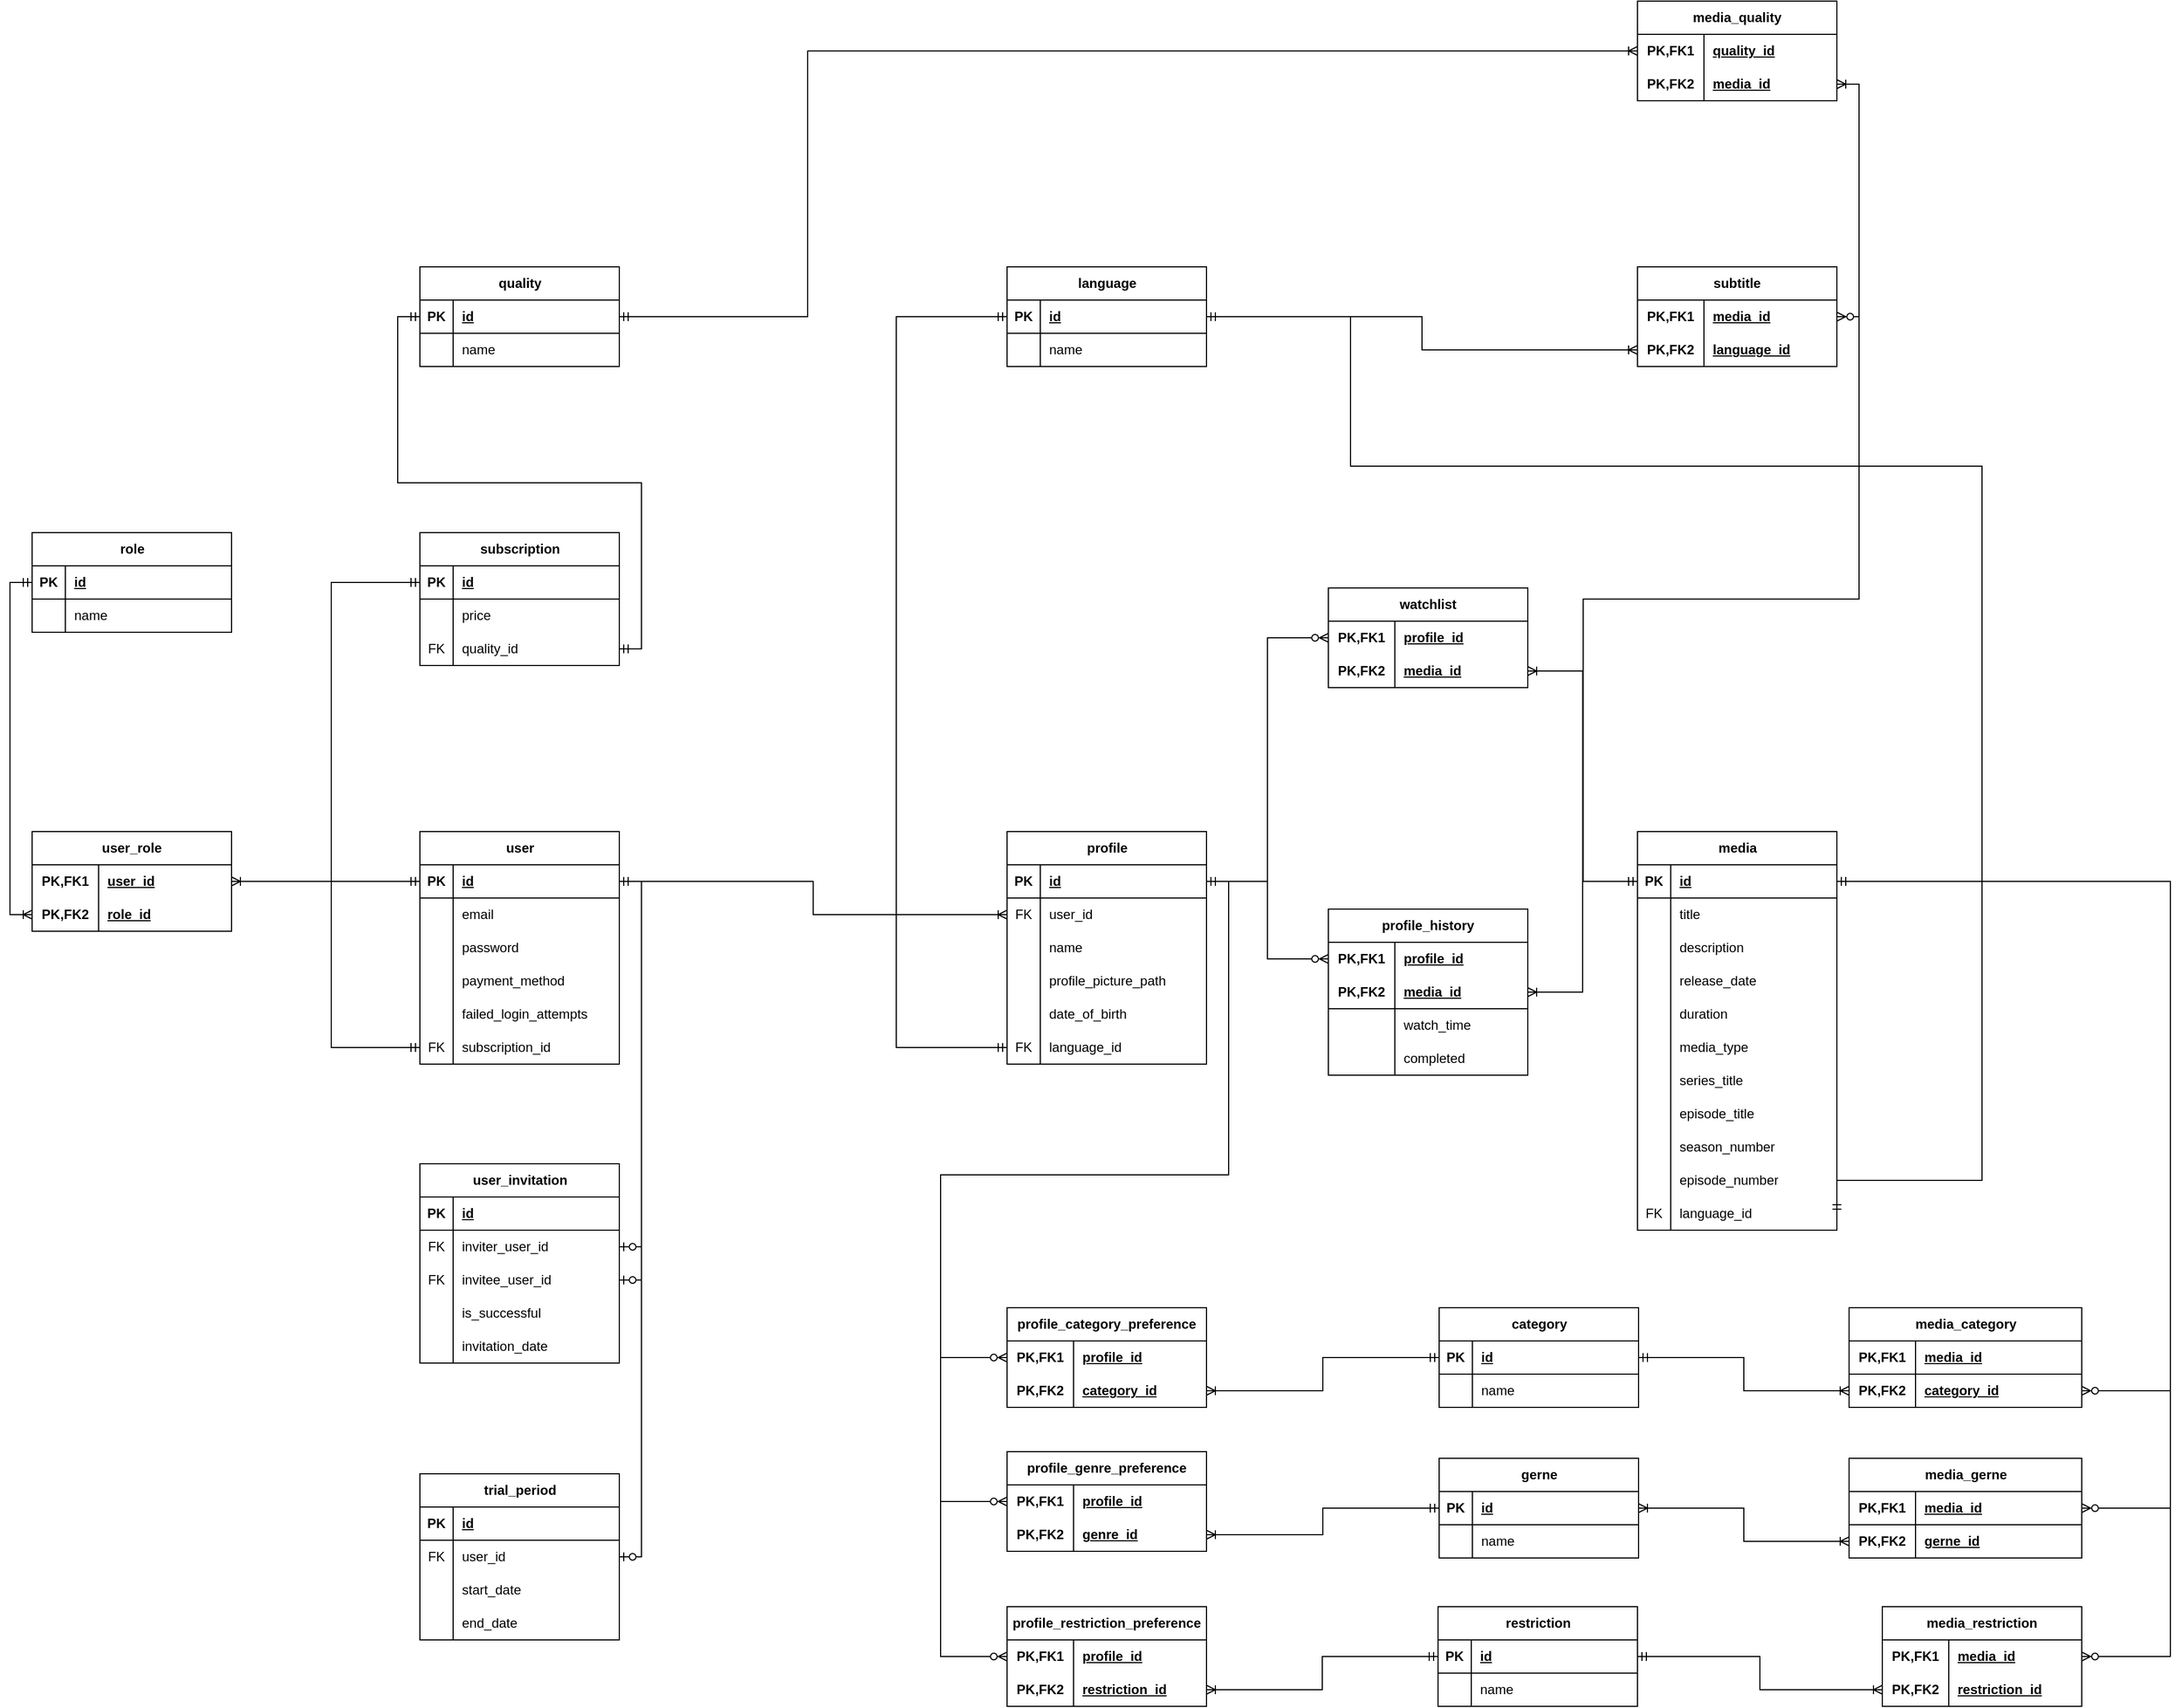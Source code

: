 <mxfile version="25.0.3">
  <diagram id="C5RBs43oDa-KdzZeNtuy" name="Page-1">
    <mxGraphModel dx="634" dy="3344" grid="1" gridSize="10" guides="1" tooltips="1" connect="1" arrows="1" fold="1" page="1" pageScale="1" pageWidth="827" pageHeight="1169" math="0" shadow="0">
      <root>
        <mxCell id="WIyWlLk6GJQsqaUBKTNV-0" />
        <mxCell id="WIyWlLk6GJQsqaUBKTNV-1" parent="WIyWlLk6GJQsqaUBKTNV-0" />
        <mxCell id="7jHVJs8LVW_LnlYh-6Ul-179" value="media" style="shape=table;startSize=30;container=1;collapsible=1;childLayout=tableLayout;fixedRows=1;rowLines=0;fontStyle=1;align=center;resizeLast=1;html=1;" vertex="1" parent="WIyWlLk6GJQsqaUBKTNV-1">
          <mxGeometry x="1699" y="-1150" width="180" height="360" as="geometry" />
        </mxCell>
        <mxCell id="7jHVJs8LVW_LnlYh-6Ul-180" value="" style="shape=tableRow;horizontal=0;startSize=0;swimlaneHead=0;swimlaneBody=0;fillColor=none;collapsible=0;dropTarget=0;points=[[0,0.5],[1,0.5]];portConstraint=eastwest;top=0;left=0;right=0;bottom=1;" vertex="1" parent="7jHVJs8LVW_LnlYh-6Ul-179">
          <mxGeometry y="30" width="180" height="30" as="geometry" />
        </mxCell>
        <mxCell id="7jHVJs8LVW_LnlYh-6Ul-181" value="PK" style="shape=partialRectangle;connectable=0;fillColor=none;top=0;left=0;bottom=0;right=0;fontStyle=1;overflow=hidden;whiteSpace=wrap;html=1;" vertex="1" parent="7jHVJs8LVW_LnlYh-6Ul-180">
          <mxGeometry width="30" height="30" as="geometry">
            <mxRectangle width="30" height="30" as="alternateBounds" />
          </mxGeometry>
        </mxCell>
        <mxCell id="7jHVJs8LVW_LnlYh-6Ul-182" value="id" style="shape=partialRectangle;connectable=0;fillColor=none;top=0;left=0;bottom=0;right=0;align=left;spacingLeft=6;fontStyle=5;overflow=hidden;whiteSpace=wrap;html=1;" vertex="1" parent="7jHVJs8LVW_LnlYh-6Ul-180">
          <mxGeometry x="30" width="150" height="30" as="geometry">
            <mxRectangle width="150" height="30" as="alternateBounds" />
          </mxGeometry>
        </mxCell>
        <mxCell id="7jHVJs8LVW_LnlYh-6Ul-183" value="" style="shape=tableRow;horizontal=0;startSize=0;swimlaneHead=0;swimlaneBody=0;fillColor=none;collapsible=0;dropTarget=0;points=[[0,0.5],[1,0.5]];portConstraint=eastwest;top=0;left=0;right=0;bottom=0;" vertex="1" parent="7jHVJs8LVW_LnlYh-6Ul-179">
          <mxGeometry y="60" width="180" height="30" as="geometry" />
        </mxCell>
        <mxCell id="7jHVJs8LVW_LnlYh-6Ul-184" value="" style="shape=partialRectangle;connectable=0;fillColor=none;top=0;left=0;bottom=0;right=0;editable=1;overflow=hidden;whiteSpace=wrap;html=1;" vertex="1" parent="7jHVJs8LVW_LnlYh-6Ul-183">
          <mxGeometry width="30" height="30" as="geometry">
            <mxRectangle width="30" height="30" as="alternateBounds" />
          </mxGeometry>
        </mxCell>
        <mxCell id="7jHVJs8LVW_LnlYh-6Ul-185" value="title" style="shape=partialRectangle;connectable=0;fillColor=none;top=0;left=0;bottom=0;right=0;align=left;spacingLeft=6;overflow=hidden;whiteSpace=wrap;html=1;" vertex="1" parent="7jHVJs8LVW_LnlYh-6Ul-183">
          <mxGeometry x="30" width="150" height="30" as="geometry">
            <mxRectangle width="150" height="30" as="alternateBounds" />
          </mxGeometry>
        </mxCell>
        <mxCell id="7jHVJs8LVW_LnlYh-6Ul-186" value="" style="shape=tableRow;horizontal=0;startSize=0;swimlaneHead=0;swimlaneBody=0;fillColor=none;collapsible=0;dropTarget=0;points=[[0,0.5],[1,0.5]];portConstraint=eastwest;top=0;left=0;right=0;bottom=0;" vertex="1" parent="7jHVJs8LVW_LnlYh-6Ul-179">
          <mxGeometry y="90" width="180" height="30" as="geometry" />
        </mxCell>
        <mxCell id="7jHVJs8LVW_LnlYh-6Ul-187" value="" style="shape=partialRectangle;connectable=0;fillColor=none;top=0;left=0;bottom=0;right=0;editable=1;overflow=hidden;whiteSpace=wrap;html=1;" vertex="1" parent="7jHVJs8LVW_LnlYh-6Ul-186">
          <mxGeometry width="30" height="30" as="geometry">
            <mxRectangle width="30" height="30" as="alternateBounds" />
          </mxGeometry>
        </mxCell>
        <mxCell id="7jHVJs8LVW_LnlYh-6Ul-188" value="description" style="shape=partialRectangle;connectable=0;fillColor=none;top=0;left=0;bottom=0;right=0;align=left;spacingLeft=6;overflow=hidden;whiteSpace=wrap;html=1;" vertex="1" parent="7jHVJs8LVW_LnlYh-6Ul-186">
          <mxGeometry x="30" width="150" height="30" as="geometry">
            <mxRectangle width="150" height="30" as="alternateBounds" />
          </mxGeometry>
        </mxCell>
        <mxCell id="7jHVJs8LVW_LnlYh-6Ul-189" value="" style="shape=tableRow;horizontal=0;startSize=0;swimlaneHead=0;swimlaneBody=0;fillColor=none;collapsible=0;dropTarget=0;points=[[0,0.5],[1,0.5]];portConstraint=eastwest;top=0;left=0;right=0;bottom=0;" vertex="1" parent="7jHVJs8LVW_LnlYh-6Ul-179">
          <mxGeometry y="120" width="180" height="30" as="geometry" />
        </mxCell>
        <mxCell id="7jHVJs8LVW_LnlYh-6Ul-190" value="" style="shape=partialRectangle;connectable=0;fillColor=none;top=0;left=0;bottom=0;right=0;editable=1;overflow=hidden;whiteSpace=wrap;html=1;" vertex="1" parent="7jHVJs8LVW_LnlYh-6Ul-189">
          <mxGeometry width="30" height="30" as="geometry">
            <mxRectangle width="30" height="30" as="alternateBounds" />
          </mxGeometry>
        </mxCell>
        <mxCell id="7jHVJs8LVW_LnlYh-6Ul-191" value="release_date " style="shape=partialRectangle;connectable=0;fillColor=none;top=0;left=0;bottom=0;right=0;align=left;spacingLeft=6;overflow=hidden;whiteSpace=wrap;html=1;" vertex="1" parent="7jHVJs8LVW_LnlYh-6Ul-189">
          <mxGeometry x="30" width="150" height="30" as="geometry">
            <mxRectangle width="150" height="30" as="alternateBounds" />
          </mxGeometry>
        </mxCell>
        <mxCell id="7jHVJs8LVW_LnlYh-6Ul-192" value="" style="shape=tableRow;horizontal=0;startSize=0;swimlaneHead=0;swimlaneBody=0;fillColor=none;collapsible=0;dropTarget=0;points=[[0,0.5],[1,0.5]];portConstraint=eastwest;top=0;left=0;right=0;bottom=0;" vertex="1" parent="7jHVJs8LVW_LnlYh-6Ul-179">
          <mxGeometry y="150" width="180" height="30" as="geometry" />
        </mxCell>
        <mxCell id="7jHVJs8LVW_LnlYh-6Ul-193" value="" style="shape=partialRectangle;connectable=0;fillColor=none;top=0;left=0;bottom=0;right=0;editable=1;overflow=hidden;whiteSpace=wrap;html=1;" vertex="1" parent="7jHVJs8LVW_LnlYh-6Ul-192">
          <mxGeometry width="30" height="30" as="geometry">
            <mxRectangle width="30" height="30" as="alternateBounds" />
          </mxGeometry>
        </mxCell>
        <mxCell id="7jHVJs8LVW_LnlYh-6Ul-194" value="duration" style="shape=partialRectangle;connectable=0;fillColor=none;top=0;left=0;bottom=0;right=0;align=left;spacingLeft=6;overflow=hidden;whiteSpace=wrap;html=1;" vertex="1" parent="7jHVJs8LVW_LnlYh-6Ul-192">
          <mxGeometry x="30" width="150" height="30" as="geometry">
            <mxRectangle width="150" height="30" as="alternateBounds" />
          </mxGeometry>
        </mxCell>
        <mxCell id="7jHVJs8LVW_LnlYh-6Ul-195" value="" style="shape=tableRow;horizontal=0;startSize=0;swimlaneHead=0;swimlaneBody=0;fillColor=none;collapsible=0;dropTarget=0;points=[[0,0.5],[1,0.5]];portConstraint=eastwest;top=0;left=0;right=0;bottom=0;" vertex="1" parent="7jHVJs8LVW_LnlYh-6Ul-179">
          <mxGeometry y="180" width="180" height="30" as="geometry" />
        </mxCell>
        <mxCell id="7jHVJs8LVW_LnlYh-6Ul-196" value="" style="shape=partialRectangle;connectable=0;fillColor=none;top=0;left=0;bottom=0;right=0;editable=1;overflow=hidden;whiteSpace=wrap;html=1;" vertex="1" parent="7jHVJs8LVW_LnlYh-6Ul-195">
          <mxGeometry width="30" height="30" as="geometry">
            <mxRectangle width="30" height="30" as="alternateBounds" />
          </mxGeometry>
        </mxCell>
        <mxCell id="7jHVJs8LVW_LnlYh-6Ul-197" value="media_type" style="shape=partialRectangle;connectable=0;fillColor=none;top=0;left=0;bottom=0;right=0;align=left;spacingLeft=6;overflow=hidden;whiteSpace=wrap;html=1;" vertex="1" parent="7jHVJs8LVW_LnlYh-6Ul-195">
          <mxGeometry x="30" width="150" height="30" as="geometry">
            <mxRectangle width="150" height="30" as="alternateBounds" />
          </mxGeometry>
        </mxCell>
        <mxCell id="7jHVJs8LVW_LnlYh-6Ul-456" value="" style="shape=tableRow;horizontal=0;startSize=0;swimlaneHead=0;swimlaneBody=0;fillColor=none;collapsible=0;dropTarget=0;points=[[0,0.5],[1,0.5]];portConstraint=eastwest;top=0;left=0;right=0;bottom=0;" vertex="1" parent="7jHVJs8LVW_LnlYh-6Ul-179">
          <mxGeometry y="210" width="180" height="30" as="geometry" />
        </mxCell>
        <mxCell id="7jHVJs8LVW_LnlYh-6Ul-457" value="" style="shape=partialRectangle;connectable=0;fillColor=none;top=0;left=0;bottom=0;right=0;editable=1;overflow=hidden;whiteSpace=wrap;html=1;" vertex="1" parent="7jHVJs8LVW_LnlYh-6Ul-456">
          <mxGeometry width="30" height="30" as="geometry">
            <mxRectangle width="30" height="30" as="alternateBounds" />
          </mxGeometry>
        </mxCell>
        <mxCell id="7jHVJs8LVW_LnlYh-6Ul-458" value="series_title" style="shape=partialRectangle;connectable=0;fillColor=none;top=0;left=0;bottom=0;right=0;align=left;spacingLeft=6;overflow=hidden;whiteSpace=wrap;html=1;" vertex="1" parent="7jHVJs8LVW_LnlYh-6Ul-456">
          <mxGeometry x="30" width="150" height="30" as="geometry">
            <mxRectangle width="150" height="30" as="alternateBounds" />
          </mxGeometry>
        </mxCell>
        <mxCell id="7jHVJs8LVW_LnlYh-6Ul-198" value="" style="shape=tableRow;horizontal=0;startSize=0;swimlaneHead=0;swimlaneBody=0;fillColor=none;collapsible=0;dropTarget=0;points=[[0,0.5],[1,0.5]];portConstraint=eastwest;top=0;left=0;right=0;bottom=0;" vertex="1" parent="7jHVJs8LVW_LnlYh-6Ul-179">
          <mxGeometry y="240" width="180" height="30" as="geometry" />
        </mxCell>
        <mxCell id="7jHVJs8LVW_LnlYh-6Ul-199" value="" style="shape=partialRectangle;connectable=0;fillColor=none;top=0;left=0;bottom=0;right=0;editable=1;overflow=hidden;whiteSpace=wrap;html=1;" vertex="1" parent="7jHVJs8LVW_LnlYh-6Ul-198">
          <mxGeometry width="30" height="30" as="geometry">
            <mxRectangle width="30" height="30" as="alternateBounds" />
          </mxGeometry>
        </mxCell>
        <mxCell id="7jHVJs8LVW_LnlYh-6Ul-200" value="episode_title" style="shape=partialRectangle;connectable=0;fillColor=none;top=0;left=0;bottom=0;right=0;align=left;spacingLeft=6;overflow=hidden;whiteSpace=wrap;html=1;" vertex="1" parent="7jHVJs8LVW_LnlYh-6Ul-198">
          <mxGeometry x="30" width="150" height="30" as="geometry">
            <mxRectangle width="150" height="30" as="alternateBounds" />
          </mxGeometry>
        </mxCell>
        <mxCell id="7jHVJs8LVW_LnlYh-6Ul-201" value="" style="shape=tableRow;horizontal=0;startSize=0;swimlaneHead=0;swimlaneBody=0;fillColor=none;collapsible=0;dropTarget=0;points=[[0,0.5],[1,0.5]];portConstraint=eastwest;top=0;left=0;right=0;bottom=0;" vertex="1" parent="7jHVJs8LVW_LnlYh-6Ul-179">
          <mxGeometry y="270" width="180" height="30" as="geometry" />
        </mxCell>
        <mxCell id="7jHVJs8LVW_LnlYh-6Ul-202" value="" style="shape=partialRectangle;connectable=0;fillColor=none;top=0;left=0;bottom=0;right=0;editable=1;overflow=hidden;whiteSpace=wrap;html=1;" vertex="1" parent="7jHVJs8LVW_LnlYh-6Ul-201">
          <mxGeometry width="30" height="30" as="geometry">
            <mxRectangle width="30" height="30" as="alternateBounds" />
          </mxGeometry>
        </mxCell>
        <mxCell id="7jHVJs8LVW_LnlYh-6Ul-203" value="season_number" style="shape=partialRectangle;connectable=0;fillColor=none;top=0;left=0;bottom=0;right=0;align=left;spacingLeft=6;overflow=hidden;whiteSpace=wrap;html=1;" vertex="1" parent="7jHVJs8LVW_LnlYh-6Ul-201">
          <mxGeometry x="30" width="150" height="30" as="geometry">
            <mxRectangle width="150" height="30" as="alternateBounds" />
          </mxGeometry>
        </mxCell>
        <mxCell id="7jHVJs8LVW_LnlYh-6Ul-204" value="" style="shape=tableRow;horizontal=0;startSize=0;swimlaneHead=0;swimlaneBody=0;fillColor=none;collapsible=0;dropTarget=0;points=[[0,0.5],[1,0.5]];portConstraint=eastwest;top=0;left=0;right=0;bottom=0;" vertex="1" parent="7jHVJs8LVW_LnlYh-6Ul-179">
          <mxGeometry y="300" width="180" height="30" as="geometry" />
        </mxCell>
        <mxCell id="7jHVJs8LVW_LnlYh-6Ul-205" value="" style="shape=partialRectangle;connectable=0;fillColor=none;top=0;left=0;bottom=0;right=0;editable=1;overflow=hidden;whiteSpace=wrap;html=1;" vertex="1" parent="7jHVJs8LVW_LnlYh-6Ul-204">
          <mxGeometry width="30" height="30" as="geometry">
            <mxRectangle width="30" height="30" as="alternateBounds" />
          </mxGeometry>
        </mxCell>
        <mxCell id="7jHVJs8LVW_LnlYh-6Ul-206" value="episode_number" style="shape=partialRectangle;connectable=0;fillColor=none;top=0;left=0;bottom=0;right=0;align=left;spacingLeft=6;overflow=hidden;whiteSpace=wrap;html=1;" vertex="1" parent="7jHVJs8LVW_LnlYh-6Ul-204">
          <mxGeometry x="30" width="150" height="30" as="geometry">
            <mxRectangle width="150" height="30" as="alternateBounds" />
          </mxGeometry>
        </mxCell>
        <mxCell id="7jHVJs8LVW_LnlYh-6Ul-207" value="" style="shape=tableRow;horizontal=0;startSize=0;swimlaneHead=0;swimlaneBody=0;fillColor=none;collapsible=0;dropTarget=0;points=[[0,0.5],[1,0.5]];portConstraint=eastwest;top=0;left=0;right=0;bottom=0;" vertex="1" parent="7jHVJs8LVW_LnlYh-6Ul-179">
          <mxGeometry y="330" width="180" height="30" as="geometry" />
        </mxCell>
        <mxCell id="7jHVJs8LVW_LnlYh-6Ul-208" value="FK" style="shape=partialRectangle;connectable=0;fillColor=none;top=0;left=0;bottom=0;right=0;editable=1;overflow=hidden;whiteSpace=wrap;html=1;" vertex="1" parent="7jHVJs8LVW_LnlYh-6Ul-207">
          <mxGeometry width="30" height="30" as="geometry">
            <mxRectangle width="30" height="30" as="alternateBounds" />
          </mxGeometry>
        </mxCell>
        <mxCell id="7jHVJs8LVW_LnlYh-6Ul-209" value="language_id" style="shape=partialRectangle;connectable=0;fillColor=none;top=0;left=0;bottom=0;right=0;align=left;spacingLeft=6;overflow=hidden;whiteSpace=wrap;html=1;" vertex="1" parent="7jHVJs8LVW_LnlYh-6Ul-207">
          <mxGeometry x="30" width="150" height="30" as="geometry">
            <mxRectangle width="150" height="30" as="alternateBounds" />
          </mxGeometry>
        </mxCell>
        <mxCell id="7jHVJs8LVW_LnlYh-6Ul-210" value="category" style="shape=table;startSize=30;container=1;collapsible=1;childLayout=tableLayout;fixedRows=1;rowLines=0;fontStyle=1;align=center;resizeLast=1;html=1;" vertex="1" parent="WIyWlLk6GJQsqaUBKTNV-1">
          <mxGeometry x="1520" y="-720" width="180" height="90" as="geometry" />
        </mxCell>
        <mxCell id="7jHVJs8LVW_LnlYh-6Ul-211" value="" style="shape=tableRow;horizontal=0;startSize=0;swimlaneHead=0;swimlaneBody=0;fillColor=none;collapsible=0;dropTarget=0;points=[[0,0.5],[1,0.5]];portConstraint=eastwest;top=0;left=0;right=0;bottom=1;" vertex="1" parent="7jHVJs8LVW_LnlYh-6Ul-210">
          <mxGeometry y="30" width="180" height="30" as="geometry" />
        </mxCell>
        <mxCell id="7jHVJs8LVW_LnlYh-6Ul-212" value="PK" style="shape=partialRectangle;connectable=0;fillColor=none;top=0;left=0;bottom=0;right=0;fontStyle=1;overflow=hidden;whiteSpace=wrap;html=1;" vertex="1" parent="7jHVJs8LVW_LnlYh-6Ul-211">
          <mxGeometry width="30" height="30" as="geometry">
            <mxRectangle width="30" height="30" as="alternateBounds" />
          </mxGeometry>
        </mxCell>
        <mxCell id="7jHVJs8LVW_LnlYh-6Ul-213" value="id" style="shape=partialRectangle;connectable=0;fillColor=none;top=0;left=0;bottom=0;right=0;align=left;spacingLeft=6;fontStyle=5;overflow=hidden;whiteSpace=wrap;html=1;" vertex="1" parent="7jHVJs8LVW_LnlYh-6Ul-211">
          <mxGeometry x="30" width="150" height="30" as="geometry">
            <mxRectangle width="150" height="30" as="alternateBounds" />
          </mxGeometry>
        </mxCell>
        <mxCell id="7jHVJs8LVW_LnlYh-6Ul-214" value="" style="shape=tableRow;horizontal=0;startSize=0;swimlaneHead=0;swimlaneBody=0;fillColor=none;collapsible=0;dropTarget=0;points=[[0,0.5],[1,0.5]];portConstraint=eastwest;top=0;left=0;right=0;bottom=0;" vertex="1" parent="7jHVJs8LVW_LnlYh-6Ul-210">
          <mxGeometry y="60" width="180" height="30" as="geometry" />
        </mxCell>
        <mxCell id="7jHVJs8LVW_LnlYh-6Ul-215" value="" style="shape=partialRectangle;connectable=0;fillColor=none;top=0;left=0;bottom=0;right=0;editable=1;overflow=hidden;whiteSpace=wrap;html=1;" vertex="1" parent="7jHVJs8LVW_LnlYh-6Ul-214">
          <mxGeometry width="30" height="30" as="geometry">
            <mxRectangle width="30" height="30" as="alternateBounds" />
          </mxGeometry>
        </mxCell>
        <mxCell id="7jHVJs8LVW_LnlYh-6Ul-216" value="name" style="shape=partialRectangle;connectable=0;fillColor=none;top=0;left=0;bottom=0;right=0;align=left;spacingLeft=6;overflow=hidden;whiteSpace=wrap;html=1;" vertex="1" parent="7jHVJs8LVW_LnlYh-6Ul-214">
          <mxGeometry x="30" width="150" height="30" as="geometry">
            <mxRectangle width="150" height="30" as="alternateBounds" />
          </mxGeometry>
        </mxCell>
        <mxCell id="7jHVJs8LVW_LnlYh-6Ul-217" value="media_category" style="shape=table;startSize=30;container=1;collapsible=1;childLayout=tableLayout;fixedRows=1;rowLines=0;fontStyle=1;align=center;resizeLast=1;html=1;" vertex="1" parent="WIyWlLk6GJQsqaUBKTNV-1">
          <mxGeometry x="1890" y="-720" width="210" height="90" as="geometry" />
        </mxCell>
        <mxCell id="7jHVJs8LVW_LnlYh-6Ul-218" value="" style="shape=tableRow;horizontal=0;startSize=0;swimlaneHead=0;swimlaneBody=0;fillColor=none;collapsible=0;dropTarget=0;points=[[0,0.5],[1,0.5]];portConstraint=eastwest;top=0;left=0;right=0;bottom=1;" vertex="1" parent="7jHVJs8LVW_LnlYh-6Ul-217">
          <mxGeometry y="30" width="210" height="30" as="geometry" />
        </mxCell>
        <mxCell id="7jHVJs8LVW_LnlYh-6Ul-219" value="PK,FK1" style="shape=partialRectangle;connectable=0;fillColor=none;top=0;left=0;bottom=0;right=0;fontStyle=1;overflow=hidden;whiteSpace=wrap;html=1;" vertex="1" parent="7jHVJs8LVW_LnlYh-6Ul-218">
          <mxGeometry width="60" height="30" as="geometry">
            <mxRectangle width="60" height="30" as="alternateBounds" />
          </mxGeometry>
        </mxCell>
        <mxCell id="7jHVJs8LVW_LnlYh-6Ul-220" value="media_id" style="shape=partialRectangle;connectable=0;fillColor=none;top=0;left=0;bottom=0;right=0;align=left;spacingLeft=6;fontStyle=5;overflow=hidden;whiteSpace=wrap;html=1;" vertex="1" parent="7jHVJs8LVW_LnlYh-6Ul-218">
          <mxGeometry x="60" width="150" height="30" as="geometry">
            <mxRectangle width="150" height="30" as="alternateBounds" />
          </mxGeometry>
        </mxCell>
        <mxCell id="7jHVJs8LVW_LnlYh-6Ul-221" value="" style="shape=tableRow;horizontal=0;startSize=0;swimlaneHead=0;swimlaneBody=0;fillColor=none;collapsible=0;dropTarget=0;points=[[0,0.5],[1,0.5]];portConstraint=eastwest;top=0;left=0;right=0;bottom=0;" vertex="1" parent="7jHVJs8LVW_LnlYh-6Ul-217">
          <mxGeometry y="60" width="210" height="30" as="geometry" />
        </mxCell>
        <mxCell id="7jHVJs8LVW_LnlYh-6Ul-222" value="PK,FK2" style="shape=partialRectangle;connectable=0;fillColor=none;top=0;left=0;bottom=0;right=0;editable=1;overflow=hidden;whiteSpace=wrap;html=1;fontStyle=1" vertex="1" parent="7jHVJs8LVW_LnlYh-6Ul-221">
          <mxGeometry width="60" height="30" as="geometry">
            <mxRectangle width="60" height="30" as="alternateBounds" />
          </mxGeometry>
        </mxCell>
        <mxCell id="7jHVJs8LVW_LnlYh-6Ul-223" value="category_id" style="shape=partialRectangle;connectable=0;fillColor=none;top=0;left=0;bottom=0;right=0;align=left;spacingLeft=6;overflow=hidden;whiteSpace=wrap;html=1;fontStyle=5" vertex="1" parent="7jHVJs8LVW_LnlYh-6Ul-221">
          <mxGeometry x="60" width="150" height="30" as="geometry">
            <mxRectangle width="150" height="30" as="alternateBounds" />
          </mxGeometry>
        </mxCell>
        <mxCell id="7jHVJs8LVW_LnlYh-6Ul-224" value="media_gerne" style="shape=table;startSize=30;container=1;collapsible=1;childLayout=tableLayout;fixedRows=1;rowLines=0;fontStyle=1;align=center;resizeLast=1;html=1;" vertex="1" parent="WIyWlLk6GJQsqaUBKTNV-1">
          <mxGeometry x="1890" y="-584" width="210" height="90" as="geometry" />
        </mxCell>
        <mxCell id="7jHVJs8LVW_LnlYh-6Ul-225" value="" style="shape=tableRow;horizontal=0;startSize=0;swimlaneHead=0;swimlaneBody=0;fillColor=none;collapsible=0;dropTarget=0;points=[[0,0.5],[1,0.5]];portConstraint=eastwest;top=0;left=0;right=0;bottom=1;" vertex="1" parent="7jHVJs8LVW_LnlYh-6Ul-224">
          <mxGeometry y="30" width="210" height="30" as="geometry" />
        </mxCell>
        <mxCell id="7jHVJs8LVW_LnlYh-6Ul-226" value="PK,FK1" style="shape=partialRectangle;connectable=0;fillColor=none;top=0;left=0;bottom=0;right=0;fontStyle=1;overflow=hidden;whiteSpace=wrap;html=1;" vertex="1" parent="7jHVJs8LVW_LnlYh-6Ul-225">
          <mxGeometry width="60" height="30" as="geometry">
            <mxRectangle width="60" height="30" as="alternateBounds" />
          </mxGeometry>
        </mxCell>
        <mxCell id="7jHVJs8LVW_LnlYh-6Ul-227" value="media_id" style="shape=partialRectangle;connectable=0;fillColor=none;top=0;left=0;bottom=0;right=0;align=left;spacingLeft=6;fontStyle=5;overflow=hidden;whiteSpace=wrap;html=1;" vertex="1" parent="7jHVJs8LVW_LnlYh-6Ul-225">
          <mxGeometry x="60" width="150" height="30" as="geometry">
            <mxRectangle width="150" height="30" as="alternateBounds" />
          </mxGeometry>
        </mxCell>
        <mxCell id="7jHVJs8LVW_LnlYh-6Ul-228" value="" style="shape=tableRow;horizontal=0;startSize=0;swimlaneHead=0;swimlaneBody=0;fillColor=none;collapsible=0;dropTarget=0;points=[[0,0.5],[1,0.5]];portConstraint=eastwest;top=0;left=0;right=0;bottom=0;" vertex="1" parent="7jHVJs8LVW_LnlYh-6Ul-224">
          <mxGeometry y="60" width="210" height="30" as="geometry" />
        </mxCell>
        <mxCell id="7jHVJs8LVW_LnlYh-6Ul-229" value="PK,FK2" style="shape=partialRectangle;connectable=0;fillColor=none;top=0;left=0;bottom=0;right=0;editable=1;overflow=hidden;whiteSpace=wrap;html=1;fontStyle=1" vertex="1" parent="7jHVJs8LVW_LnlYh-6Ul-228">
          <mxGeometry width="60" height="30" as="geometry">
            <mxRectangle width="60" height="30" as="alternateBounds" />
          </mxGeometry>
        </mxCell>
        <mxCell id="7jHVJs8LVW_LnlYh-6Ul-230" value="gerne_id" style="shape=partialRectangle;connectable=0;fillColor=none;top=0;left=0;bottom=0;right=0;align=left;spacingLeft=6;overflow=hidden;whiteSpace=wrap;html=1;fontStyle=5" vertex="1" parent="7jHVJs8LVW_LnlYh-6Ul-228">
          <mxGeometry x="60" width="150" height="30" as="geometry">
            <mxRectangle width="150" height="30" as="alternateBounds" />
          </mxGeometry>
        </mxCell>
        <mxCell id="7jHVJs8LVW_LnlYh-6Ul-231" value="gerne" style="shape=table;startSize=30;container=1;collapsible=1;childLayout=tableLayout;fixedRows=1;rowLines=0;fontStyle=1;align=center;resizeLast=1;html=1;" vertex="1" parent="WIyWlLk6GJQsqaUBKTNV-1">
          <mxGeometry x="1520" y="-584" width="180" height="90" as="geometry" />
        </mxCell>
        <mxCell id="7jHVJs8LVW_LnlYh-6Ul-232" value="" style="shape=tableRow;horizontal=0;startSize=0;swimlaneHead=0;swimlaneBody=0;fillColor=none;collapsible=0;dropTarget=0;points=[[0,0.5],[1,0.5]];portConstraint=eastwest;top=0;left=0;right=0;bottom=1;" vertex="1" parent="7jHVJs8LVW_LnlYh-6Ul-231">
          <mxGeometry y="30" width="180" height="30" as="geometry" />
        </mxCell>
        <mxCell id="7jHVJs8LVW_LnlYh-6Ul-233" value="PK" style="shape=partialRectangle;connectable=0;fillColor=none;top=0;left=0;bottom=0;right=0;fontStyle=1;overflow=hidden;whiteSpace=wrap;html=1;" vertex="1" parent="7jHVJs8LVW_LnlYh-6Ul-232">
          <mxGeometry width="30" height="30" as="geometry">
            <mxRectangle width="30" height="30" as="alternateBounds" />
          </mxGeometry>
        </mxCell>
        <mxCell id="7jHVJs8LVW_LnlYh-6Ul-234" value="id" style="shape=partialRectangle;connectable=0;fillColor=none;top=0;left=0;bottom=0;right=0;align=left;spacingLeft=6;fontStyle=5;overflow=hidden;whiteSpace=wrap;html=1;" vertex="1" parent="7jHVJs8LVW_LnlYh-6Ul-232">
          <mxGeometry x="30" width="150" height="30" as="geometry">
            <mxRectangle width="150" height="30" as="alternateBounds" />
          </mxGeometry>
        </mxCell>
        <mxCell id="7jHVJs8LVW_LnlYh-6Ul-235" value="" style="shape=tableRow;horizontal=0;startSize=0;swimlaneHead=0;swimlaneBody=0;fillColor=none;collapsible=0;dropTarget=0;points=[[0,0.5],[1,0.5]];portConstraint=eastwest;top=0;left=0;right=0;bottom=0;" vertex="1" parent="7jHVJs8LVW_LnlYh-6Ul-231">
          <mxGeometry y="60" width="180" height="30" as="geometry" />
        </mxCell>
        <mxCell id="7jHVJs8LVW_LnlYh-6Ul-236" value="" style="shape=partialRectangle;connectable=0;fillColor=none;top=0;left=0;bottom=0;right=0;editable=1;overflow=hidden;whiteSpace=wrap;html=1;" vertex="1" parent="7jHVJs8LVW_LnlYh-6Ul-235">
          <mxGeometry width="30" height="30" as="geometry">
            <mxRectangle width="30" height="30" as="alternateBounds" />
          </mxGeometry>
        </mxCell>
        <mxCell id="7jHVJs8LVW_LnlYh-6Ul-237" value="name" style="shape=partialRectangle;connectable=0;fillColor=none;top=0;left=0;bottom=0;right=0;align=left;spacingLeft=6;overflow=hidden;whiteSpace=wrap;html=1;" vertex="1" parent="7jHVJs8LVW_LnlYh-6Ul-235">
          <mxGeometry x="30" width="150" height="30" as="geometry">
            <mxRectangle width="150" height="30" as="alternateBounds" />
          </mxGeometry>
        </mxCell>
        <mxCell id="7jHVJs8LVW_LnlYh-6Ul-238" value="media_restriction" style="shape=table;startSize=30;container=1;collapsible=1;childLayout=tableLayout;fixedRows=1;rowLines=0;fontStyle=1;align=center;resizeLast=1;html=1;whiteSpace=wrap;" vertex="1" parent="WIyWlLk6GJQsqaUBKTNV-1">
          <mxGeometry x="1920" y="-450" width="180" height="90" as="geometry" />
        </mxCell>
        <mxCell id="7jHVJs8LVW_LnlYh-6Ul-239" value="" style="shape=tableRow;horizontal=0;startSize=0;swimlaneHead=0;swimlaneBody=0;fillColor=none;collapsible=0;dropTarget=0;points=[[0,0.5],[1,0.5]];portConstraint=eastwest;top=0;left=0;right=0;bottom=0;html=1;" vertex="1" parent="7jHVJs8LVW_LnlYh-6Ul-238">
          <mxGeometry y="30" width="180" height="30" as="geometry" />
        </mxCell>
        <mxCell id="7jHVJs8LVW_LnlYh-6Ul-240" value="PK,FK1" style="shape=partialRectangle;connectable=0;fillColor=none;top=0;left=0;bottom=0;right=0;fontStyle=1;overflow=hidden;html=1;whiteSpace=wrap;" vertex="1" parent="7jHVJs8LVW_LnlYh-6Ul-239">
          <mxGeometry width="60" height="30" as="geometry">
            <mxRectangle width="60" height="30" as="alternateBounds" />
          </mxGeometry>
        </mxCell>
        <mxCell id="7jHVJs8LVW_LnlYh-6Ul-241" value="media_id" style="shape=partialRectangle;connectable=0;fillColor=none;top=0;left=0;bottom=0;right=0;align=left;spacingLeft=6;fontStyle=5;overflow=hidden;html=1;whiteSpace=wrap;" vertex="1" parent="7jHVJs8LVW_LnlYh-6Ul-239">
          <mxGeometry x="60" width="120" height="30" as="geometry">
            <mxRectangle width="120" height="30" as="alternateBounds" />
          </mxGeometry>
        </mxCell>
        <mxCell id="7jHVJs8LVW_LnlYh-6Ul-242" value="" style="shape=tableRow;horizontal=0;startSize=0;swimlaneHead=0;swimlaneBody=0;fillColor=none;collapsible=0;dropTarget=0;points=[[0,0.5],[1,0.5]];portConstraint=eastwest;top=0;left=0;right=0;bottom=1;html=1;" vertex="1" parent="7jHVJs8LVW_LnlYh-6Ul-238">
          <mxGeometry y="60" width="180" height="30" as="geometry" />
        </mxCell>
        <mxCell id="7jHVJs8LVW_LnlYh-6Ul-243" value="PK,FK2" style="shape=partialRectangle;connectable=0;fillColor=none;top=0;left=0;bottom=0;right=0;fontStyle=1;overflow=hidden;html=1;whiteSpace=wrap;" vertex="1" parent="7jHVJs8LVW_LnlYh-6Ul-242">
          <mxGeometry width="60" height="30" as="geometry">
            <mxRectangle width="60" height="30" as="alternateBounds" />
          </mxGeometry>
        </mxCell>
        <mxCell id="7jHVJs8LVW_LnlYh-6Ul-244" value="restriction_id" style="shape=partialRectangle;connectable=0;fillColor=none;top=0;left=0;bottom=0;right=0;align=left;spacingLeft=6;fontStyle=5;overflow=hidden;html=1;whiteSpace=wrap;" vertex="1" parent="7jHVJs8LVW_LnlYh-6Ul-242">
          <mxGeometry x="60" width="120" height="30" as="geometry">
            <mxRectangle width="120" height="30" as="alternateBounds" />
          </mxGeometry>
        </mxCell>
        <mxCell id="7jHVJs8LVW_LnlYh-6Ul-245" value="restriction" style="shape=table;startSize=30;container=1;collapsible=1;childLayout=tableLayout;fixedRows=1;rowLines=0;fontStyle=1;align=center;resizeLast=1;html=1;" vertex="1" parent="WIyWlLk6GJQsqaUBKTNV-1">
          <mxGeometry x="1519" y="-450" width="180" height="90" as="geometry" />
        </mxCell>
        <mxCell id="7jHVJs8LVW_LnlYh-6Ul-246" value="" style="shape=tableRow;horizontal=0;startSize=0;swimlaneHead=0;swimlaneBody=0;fillColor=none;collapsible=0;dropTarget=0;points=[[0,0.5],[1,0.5]];portConstraint=eastwest;top=0;left=0;right=0;bottom=1;" vertex="1" parent="7jHVJs8LVW_LnlYh-6Ul-245">
          <mxGeometry y="30" width="180" height="30" as="geometry" />
        </mxCell>
        <mxCell id="7jHVJs8LVW_LnlYh-6Ul-247" value="PK" style="shape=partialRectangle;connectable=0;fillColor=none;top=0;left=0;bottom=0;right=0;fontStyle=1;overflow=hidden;whiteSpace=wrap;html=1;" vertex="1" parent="7jHVJs8LVW_LnlYh-6Ul-246">
          <mxGeometry width="30" height="30" as="geometry">
            <mxRectangle width="30" height="30" as="alternateBounds" />
          </mxGeometry>
        </mxCell>
        <mxCell id="7jHVJs8LVW_LnlYh-6Ul-248" value="id" style="shape=partialRectangle;connectable=0;fillColor=none;top=0;left=0;bottom=0;right=0;align=left;spacingLeft=6;fontStyle=5;overflow=hidden;whiteSpace=wrap;html=1;" vertex="1" parent="7jHVJs8LVW_LnlYh-6Ul-246">
          <mxGeometry x="30" width="150" height="30" as="geometry">
            <mxRectangle width="150" height="30" as="alternateBounds" />
          </mxGeometry>
        </mxCell>
        <mxCell id="7jHVJs8LVW_LnlYh-6Ul-249" value="" style="shape=tableRow;horizontal=0;startSize=0;swimlaneHead=0;swimlaneBody=0;fillColor=none;collapsible=0;dropTarget=0;points=[[0,0.5],[1,0.5]];portConstraint=eastwest;top=0;left=0;right=0;bottom=0;" vertex="1" parent="7jHVJs8LVW_LnlYh-6Ul-245">
          <mxGeometry y="60" width="180" height="30" as="geometry" />
        </mxCell>
        <mxCell id="7jHVJs8LVW_LnlYh-6Ul-250" value="" style="shape=partialRectangle;connectable=0;fillColor=none;top=0;left=0;bottom=0;right=0;editable=1;overflow=hidden;whiteSpace=wrap;html=1;" vertex="1" parent="7jHVJs8LVW_LnlYh-6Ul-249">
          <mxGeometry width="30" height="30" as="geometry">
            <mxRectangle width="30" height="30" as="alternateBounds" />
          </mxGeometry>
        </mxCell>
        <mxCell id="7jHVJs8LVW_LnlYh-6Ul-251" value="name" style="shape=partialRectangle;connectable=0;fillColor=none;top=0;left=0;bottom=0;right=0;align=left;spacingLeft=6;overflow=hidden;whiteSpace=wrap;html=1;" vertex="1" parent="7jHVJs8LVW_LnlYh-6Ul-249">
          <mxGeometry x="30" width="150" height="30" as="geometry">
            <mxRectangle width="150" height="30" as="alternateBounds" />
          </mxGeometry>
        </mxCell>
        <mxCell id="7jHVJs8LVW_LnlYh-6Ul-252" value="watchlist" style="shape=table;startSize=30;container=1;collapsible=1;childLayout=tableLayout;fixedRows=1;rowLines=0;fontStyle=1;align=center;resizeLast=1;html=1;whiteSpace=wrap;" vertex="1" parent="WIyWlLk6GJQsqaUBKTNV-1">
          <mxGeometry x="1420" y="-1370" width="180" height="90" as="geometry" />
        </mxCell>
        <mxCell id="7jHVJs8LVW_LnlYh-6Ul-253" value="" style="shape=tableRow;horizontal=0;startSize=0;swimlaneHead=0;swimlaneBody=0;fillColor=none;collapsible=0;dropTarget=0;points=[[0,0.5],[1,0.5]];portConstraint=eastwest;top=0;left=0;right=0;bottom=0;html=1;" vertex="1" parent="7jHVJs8LVW_LnlYh-6Ul-252">
          <mxGeometry y="30" width="180" height="30" as="geometry" />
        </mxCell>
        <mxCell id="7jHVJs8LVW_LnlYh-6Ul-254" value="PK,FK1" style="shape=partialRectangle;connectable=0;fillColor=none;top=0;left=0;bottom=0;right=0;fontStyle=1;overflow=hidden;html=1;whiteSpace=wrap;" vertex="1" parent="7jHVJs8LVW_LnlYh-6Ul-253">
          <mxGeometry width="60" height="30" as="geometry">
            <mxRectangle width="60" height="30" as="alternateBounds" />
          </mxGeometry>
        </mxCell>
        <mxCell id="7jHVJs8LVW_LnlYh-6Ul-255" value="profile_id" style="shape=partialRectangle;connectable=0;fillColor=none;top=0;left=0;bottom=0;right=0;align=left;spacingLeft=6;fontStyle=5;overflow=hidden;html=1;whiteSpace=wrap;" vertex="1" parent="7jHVJs8LVW_LnlYh-6Ul-253">
          <mxGeometry x="60" width="120" height="30" as="geometry">
            <mxRectangle width="120" height="30" as="alternateBounds" />
          </mxGeometry>
        </mxCell>
        <mxCell id="7jHVJs8LVW_LnlYh-6Ul-256" value="" style="shape=tableRow;horizontal=0;startSize=0;swimlaneHead=0;swimlaneBody=0;fillColor=none;collapsible=0;dropTarget=0;points=[[0,0.5],[1,0.5]];portConstraint=eastwest;top=0;left=0;right=0;bottom=1;html=1;" vertex="1" parent="7jHVJs8LVW_LnlYh-6Ul-252">
          <mxGeometry y="60" width="180" height="30" as="geometry" />
        </mxCell>
        <mxCell id="7jHVJs8LVW_LnlYh-6Ul-257" value="PK,FK2" style="shape=partialRectangle;connectable=0;fillColor=none;top=0;left=0;bottom=0;right=0;fontStyle=1;overflow=hidden;html=1;whiteSpace=wrap;" vertex="1" parent="7jHVJs8LVW_LnlYh-6Ul-256">
          <mxGeometry width="60" height="30" as="geometry">
            <mxRectangle width="60" height="30" as="alternateBounds" />
          </mxGeometry>
        </mxCell>
        <mxCell id="7jHVJs8LVW_LnlYh-6Ul-258" value="media_id" style="shape=partialRectangle;connectable=0;fillColor=none;top=0;left=0;bottom=0;right=0;align=left;spacingLeft=6;fontStyle=5;overflow=hidden;html=1;whiteSpace=wrap;" vertex="1" parent="7jHVJs8LVW_LnlYh-6Ul-256">
          <mxGeometry x="60" width="120" height="30" as="geometry">
            <mxRectangle width="120" height="30" as="alternateBounds" />
          </mxGeometry>
        </mxCell>
        <mxCell id="7jHVJs8LVW_LnlYh-6Ul-259" value="profile_history" style="shape=table;startSize=30;container=1;collapsible=1;childLayout=tableLayout;fixedRows=1;rowLines=0;fontStyle=1;align=center;resizeLast=1;html=1;whiteSpace=wrap;" vertex="1" parent="WIyWlLk6GJQsqaUBKTNV-1">
          <mxGeometry x="1420" y="-1080" width="180" height="150" as="geometry" />
        </mxCell>
        <mxCell id="7jHVJs8LVW_LnlYh-6Ul-260" value="" style="shape=tableRow;horizontal=0;startSize=0;swimlaneHead=0;swimlaneBody=0;fillColor=none;collapsible=0;dropTarget=0;points=[[0,0.5],[1,0.5]];portConstraint=eastwest;top=0;left=0;right=0;bottom=0;html=1;" vertex="1" parent="7jHVJs8LVW_LnlYh-6Ul-259">
          <mxGeometry y="30" width="180" height="30" as="geometry" />
        </mxCell>
        <mxCell id="7jHVJs8LVW_LnlYh-6Ul-261" value="PK,FK1" style="shape=partialRectangle;connectable=0;fillColor=none;top=0;left=0;bottom=0;right=0;fontStyle=1;overflow=hidden;html=1;whiteSpace=wrap;" vertex="1" parent="7jHVJs8LVW_LnlYh-6Ul-260">
          <mxGeometry width="60" height="30" as="geometry">
            <mxRectangle width="60" height="30" as="alternateBounds" />
          </mxGeometry>
        </mxCell>
        <mxCell id="7jHVJs8LVW_LnlYh-6Ul-262" value="profile_id" style="shape=partialRectangle;connectable=0;fillColor=none;top=0;left=0;bottom=0;right=0;align=left;spacingLeft=6;fontStyle=5;overflow=hidden;html=1;whiteSpace=wrap;" vertex="1" parent="7jHVJs8LVW_LnlYh-6Ul-260">
          <mxGeometry x="60" width="120" height="30" as="geometry">
            <mxRectangle width="120" height="30" as="alternateBounds" />
          </mxGeometry>
        </mxCell>
        <mxCell id="7jHVJs8LVW_LnlYh-6Ul-263" value="" style="shape=tableRow;horizontal=0;startSize=0;swimlaneHead=0;swimlaneBody=0;fillColor=none;collapsible=0;dropTarget=0;points=[[0,0.5],[1,0.5]];portConstraint=eastwest;top=0;left=0;right=0;bottom=1;html=1;" vertex="1" parent="7jHVJs8LVW_LnlYh-6Ul-259">
          <mxGeometry y="60" width="180" height="30" as="geometry" />
        </mxCell>
        <mxCell id="7jHVJs8LVW_LnlYh-6Ul-264" value="PK,FK2" style="shape=partialRectangle;connectable=0;fillColor=none;top=0;left=0;bottom=0;right=0;fontStyle=1;overflow=hidden;html=1;whiteSpace=wrap;" vertex="1" parent="7jHVJs8LVW_LnlYh-6Ul-263">
          <mxGeometry width="60" height="30" as="geometry">
            <mxRectangle width="60" height="30" as="alternateBounds" />
          </mxGeometry>
        </mxCell>
        <mxCell id="7jHVJs8LVW_LnlYh-6Ul-265" value="media_id" style="shape=partialRectangle;connectable=0;fillColor=none;top=0;left=0;bottom=0;right=0;align=left;spacingLeft=6;fontStyle=5;overflow=hidden;html=1;whiteSpace=wrap;" vertex="1" parent="7jHVJs8LVW_LnlYh-6Ul-263">
          <mxGeometry x="60" width="120" height="30" as="geometry">
            <mxRectangle width="120" height="30" as="alternateBounds" />
          </mxGeometry>
        </mxCell>
        <mxCell id="7jHVJs8LVW_LnlYh-6Ul-266" value="" style="shape=tableRow;horizontal=0;startSize=0;swimlaneHead=0;swimlaneBody=0;fillColor=none;collapsible=0;dropTarget=0;points=[[0,0.5],[1,0.5]];portConstraint=eastwest;top=0;left=0;right=0;bottom=0;html=1;" vertex="1" parent="7jHVJs8LVW_LnlYh-6Ul-259">
          <mxGeometry y="90" width="180" height="30" as="geometry" />
        </mxCell>
        <mxCell id="7jHVJs8LVW_LnlYh-6Ul-267" value="" style="shape=partialRectangle;connectable=0;fillColor=none;top=0;left=0;bottom=0;right=0;editable=1;overflow=hidden;html=1;whiteSpace=wrap;" vertex="1" parent="7jHVJs8LVW_LnlYh-6Ul-266">
          <mxGeometry width="60" height="30" as="geometry">
            <mxRectangle width="60" height="30" as="alternateBounds" />
          </mxGeometry>
        </mxCell>
        <mxCell id="7jHVJs8LVW_LnlYh-6Ul-268" value="watch_time" style="shape=partialRectangle;connectable=0;fillColor=none;top=0;left=0;bottom=0;right=0;align=left;spacingLeft=6;overflow=hidden;html=1;whiteSpace=wrap;" vertex="1" parent="7jHVJs8LVW_LnlYh-6Ul-266">
          <mxGeometry x="60" width="120" height="30" as="geometry">
            <mxRectangle width="120" height="30" as="alternateBounds" />
          </mxGeometry>
        </mxCell>
        <mxCell id="7jHVJs8LVW_LnlYh-6Ul-269" value="" style="shape=tableRow;horizontal=0;startSize=0;swimlaneHead=0;swimlaneBody=0;fillColor=none;collapsible=0;dropTarget=0;points=[[0,0.5],[1,0.5]];portConstraint=eastwest;top=0;left=0;right=0;bottom=0;html=1;" vertex="1" parent="7jHVJs8LVW_LnlYh-6Ul-259">
          <mxGeometry y="120" width="180" height="30" as="geometry" />
        </mxCell>
        <mxCell id="7jHVJs8LVW_LnlYh-6Ul-270" value="" style="shape=partialRectangle;connectable=0;fillColor=none;top=0;left=0;bottom=0;right=0;editable=1;overflow=hidden;html=1;whiteSpace=wrap;" vertex="1" parent="7jHVJs8LVW_LnlYh-6Ul-269">
          <mxGeometry width="60" height="30" as="geometry">
            <mxRectangle width="60" height="30" as="alternateBounds" />
          </mxGeometry>
        </mxCell>
        <mxCell id="7jHVJs8LVW_LnlYh-6Ul-271" value="completed" style="shape=partialRectangle;connectable=0;fillColor=none;top=0;left=0;bottom=0;right=0;align=left;spacingLeft=6;overflow=hidden;html=1;whiteSpace=wrap;" vertex="1" parent="7jHVJs8LVW_LnlYh-6Ul-269">
          <mxGeometry x="60" width="120" height="30" as="geometry">
            <mxRectangle width="120" height="30" as="alternateBounds" />
          </mxGeometry>
        </mxCell>
        <mxCell id="7jHVJs8LVW_LnlYh-6Ul-272" value="profil&lt;span style=&quot;background-color: initial;&quot;&gt;e&lt;/span&gt;" style="shape=table;startSize=30;container=1;collapsible=1;childLayout=tableLayout;fixedRows=1;rowLines=0;fontStyle=1;align=center;resizeLast=1;html=1;" vertex="1" parent="WIyWlLk6GJQsqaUBKTNV-1">
          <mxGeometry x="1130" y="-1150" width="180" height="210" as="geometry" />
        </mxCell>
        <mxCell id="7jHVJs8LVW_LnlYh-6Ul-273" value="" style="shape=tableRow;horizontal=0;startSize=0;swimlaneHead=0;swimlaneBody=0;fillColor=none;collapsible=0;dropTarget=0;points=[[0,0.5],[1,0.5]];portConstraint=eastwest;top=0;left=0;right=0;bottom=1;" vertex="1" parent="7jHVJs8LVW_LnlYh-6Ul-272">
          <mxGeometry y="30" width="180" height="30" as="geometry" />
        </mxCell>
        <mxCell id="7jHVJs8LVW_LnlYh-6Ul-274" value="PK" style="shape=partialRectangle;connectable=0;fillColor=none;top=0;left=0;bottom=0;right=0;fontStyle=1;overflow=hidden;whiteSpace=wrap;html=1;" vertex="1" parent="7jHVJs8LVW_LnlYh-6Ul-273">
          <mxGeometry width="30" height="30" as="geometry">
            <mxRectangle width="30" height="30" as="alternateBounds" />
          </mxGeometry>
        </mxCell>
        <mxCell id="7jHVJs8LVW_LnlYh-6Ul-275" value="id" style="shape=partialRectangle;connectable=0;fillColor=none;top=0;left=0;bottom=0;right=0;align=left;spacingLeft=6;fontStyle=5;overflow=hidden;whiteSpace=wrap;html=1;" vertex="1" parent="7jHVJs8LVW_LnlYh-6Ul-273">
          <mxGeometry x="30" width="150" height="30" as="geometry">
            <mxRectangle width="150" height="30" as="alternateBounds" />
          </mxGeometry>
        </mxCell>
        <mxCell id="7jHVJs8LVW_LnlYh-6Ul-276" value="" style="shape=tableRow;horizontal=0;startSize=0;swimlaneHead=0;swimlaneBody=0;fillColor=none;collapsible=0;dropTarget=0;points=[[0,0.5],[1,0.5]];portConstraint=eastwest;top=0;left=0;right=0;bottom=0;" vertex="1" parent="7jHVJs8LVW_LnlYh-6Ul-272">
          <mxGeometry y="60" width="180" height="30" as="geometry" />
        </mxCell>
        <mxCell id="7jHVJs8LVW_LnlYh-6Ul-277" value="FK" style="shape=partialRectangle;connectable=0;fillColor=none;top=0;left=0;bottom=0;right=0;editable=1;overflow=hidden;whiteSpace=wrap;html=1;" vertex="1" parent="7jHVJs8LVW_LnlYh-6Ul-276">
          <mxGeometry width="30" height="30" as="geometry">
            <mxRectangle width="30" height="30" as="alternateBounds" />
          </mxGeometry>
        </mxCell>
        <mxCell id="7jHVJs8LVW_LnlYh-6Ul-278" value="user_id" style="shape=partialRectangle;connectable=0;fillColor=none;top=0;left=0;bottom=0;right=0;align=left;spacingLeft=6;overflow=hidden;whiteSpace=wrap;html=1;" vertex="1" parent="7jHVJs8LVW_LnlYh-6Ul-276">
          <mxGeometry x="30" width="150" height="30" as="geometry">
            <mxRectangle width="150" height="30" as="alternateBounds" />
          </mxGeometry>
        </mxCell>
        <mxCell id="7jHVJs8LVW_LnlYh-6Ul-279" value="" style="shape=tableRow;horizontal=0;startSize=0;swimlaneHead=0;swimlaneBody=0;fillColor=none;collapsible=0;dropTarget=0;points=[[0,0.5],[1,0.5]];portConstraint=eastwest;top=0;left=0;right=0;bottom=0;" vertex="1" parent="7jHVJs8LVW_LnlYh-6Ul-272">
          <mxGeometry y="90" width="180" height="30" as="geometry" />
        </mxCell>
        <mxCell id="7jHVJs8LVW_LnlYh-6Ul-280" value="" style="shape=partialRectangle;connectable=0;fillColor=none;top=0;left=0;bottom=0;right=0;editable=1;overflow=hidden;whiteSpace=wrap;html=1;" vertex="1" parent="7jHVJs8LVW_LnlYh-6Ul-279">
          <mxGeometry width="30" height="30" as="geometry">
            <mxRectangle width="30" height="30" as="alternateBounds" />
          </mxGeometry>
        </mxCell>
        <mxCell id="7jHVJs8LVW_LnlYh-6Ul-281" value="name" style="shape=partialRectangle;connectable=0;fillColor=none;top=0;left=0;bottom=0;right=0;align=left;spacingLeft=6;overflow=hidden;whiteSpace=wrap;html=1;" vertex="1" parent="7jHVJs8LVW_LnlYh-6Ul-279">
          <mxGeometry x="30" width="150" height="30" as="geometry">
            <mxRectangle width="150" height="30" as="alternateBounds" />
          </mxGeometry>
        </mxCell>
        <mxCell id="7jHVJs8LVW_LnlYh-6Ul-282" value="" style="shape=tableRow;horizontal=0;startSize=0;swimlaneHead=0;swimlaneBody=0;fillColor=none;collapsible=0;dropTarget=0;points=[[0,0.5],[1,0.5]];portConstraint=eastwest;top=0;left=0;right=0;bottom=0;" vertex="1" parent="7jHVJs8LVW_LnlYh-6Ul-272">
          <mxGeometry y="120" width="180" height="30" as="geometry" />
        </mxCell>
        <mxCell id="7jHVJs8LVW_LnlYh-6Ul-283" value="" style="shape=partialRectangle;connectable=0;fillColor=none;top=0;left=0;bottom=0;right=0;editable=1;overflow=hidden;whiteSpace=wrap;html=1;" vertex="1" parent="7jHVJs8LVW_LnlYh-6Ul-282">
          <mxGeometry width="30" height="30" as="geometry">
            <mxRectangle width="30" height="30" as="alternateBounds" />
          </mxGeometry>
        </mxCell>
        <mxCell id="7jHVJs8LVW_LnlYh-6Ul-284" value="profile_picture_path" style="shape=partialRectangle;connectable=0;fillColor=none;top=0;left=0;bottom=0;right=0;align=left;spacingLeft=6;overflow=hidden;whiteSpace=wrap;html=1;" vertex="1" parent="7jHVJs8LVW_LnlYh-6Ul-282">
          <mxGeometry x="30" width="150" height="30" as="geometry">
            <mxRectangle width="150" height="30" as="alternateBounds" />
          </mxGeometry>
        </mxCell>
        <mxCell id="7jHVJs8LVW_LnlYh-6Ul-285" value="" style="shape=tableRow;horizontal=0;startSize=0;swimlaneHead=0;swimlaneBody=0;fillColor=none;collapsible=0;dropTarget=0;points=[[0,0.5],[1,0.5]];portConstraint=eastwest;top=0;left=0;right=0;bottom=0;" vertex="1" parent="7jHVJs8LVW_LnlYh-6Ul-272">
          <mxGeometry y="150" width="180" height="30" as="geometry" />
        </mxCell>
        <mxCell id="7jHVJs8LVW_LnlYh-6Ul-286" value="" style="shape=partialRectangle;connectable=0;fillColor=none;top=0;left=0;bottom=0;right=0;editable=1;overflow=hidden;whiteSpace=wrap;html=1;" vertex="1" parent="7jHVJs8LVW_LnlYh-6Ul-285">
          <mxGeometry width="30" height="30" as="geometry">
            <mxRectangle width="30" height="30" as="alternateBounds" />
          </mxGeometry>
        </mxCell>
        <mxCell id="7jHVJs8LVW_LnlYh-6Ul-287" value="date_of_birth" style="shape=partialRectangle;connectable=0;fillColor=none;top=0;left=0;bottom=0;right=0;align=left;spacingLeft=6;overflow=hidden;whiteSpace=wrap;html=1;" vertex="1" parent="7jHVJs8LVW_LnlYh-6Ul-285">
          <mxGeometry x="30" width="150" height="30" as="geometry">
            <mxRectangle width="150" height="30" as="alternateBounds" />
          </mxGeometry>
        </mxCell>
        <mxCell id="7jHVJs8LVW_LnlYh-6Ul-288" value="" style="shape=tableRow;horizontal=0;startSize=0;swimlaneHead=0;swimlaneBody=0;fillColor=none;collapsible=0;dropTarget=0;points=[[0,0.5],[1,0.5]];portConstraint=eastwest;top=0;left=0;right=0;bottom=0;" vertex="1" parent="7jHVJs8LVW_LnlYh-6Ul-272">
          <mxGeometry y="180" width="180" height="30" as="geometry" />
        </mxCell>
        <mxCell id="7jHVJs8LVW_LnlYh-6Ul-289" value="FK" style="shape=partialRectangle;connectable=0;fillColor=none;top=0;left=0;bottom=0;right=0;editable=1;overflow=hidden;whiteSpace=wrap;html=1;" vertex="1" parent="7jHVJs8LVW_LnlYh-6Ul-288">
          <mxGeometry width="30" height="30" as="geometry">
            <mxRectangle width="30" height="30" as="alternateBounds" />
          </mxGeometry>
        </mxCell>
        <mxCell id="7jHVJs8LVW_LnlYh-6Ul-290" value="language_id" style="shape=partialRectangle;connectable=0;fillColor=none;top=0;left=0;bottom=0;right=0;align=left;spacingLeft=6;overflow=hidden;whiteSpace=wrap;html=1;" vertex="1" parent="7jHVJs8LVW_LnlYh-6Ul-288">
          <mxGeometry x="30" width="150" height="30" as="geometry">
            <mxRectangle width="150" height="30" as="alternateBounds" />
          </mxGeometry>
        </mxCell>
        <mxCell id="7jHVJs8LVW_LnlYh-6Ul-300" value="profile_genre_preference" style="shape=table;startSize=30;container=1;collapsible=1;childLayout=tableLayout;fixedRows=1;rowLines=0;fontStyle=1;align=center;resizeLast=1;html=1;whiteSpace=wrap;" vertex="1" parent="WIyWlLk6GJQsqaUBKTNV-1">
          <mxGeometry x="1130" y="-590" width="180" height="90" as="geometry" />
        </mxCell>
        <mxCell id="7jHVJs8LVW_LnlYh-6Ul-301" value="" style="shape=tableRow;horizontal=0;startSize=0;swimlaneHead=0;swimlaneBody=0;fillColor=none;collapsible=0;dropTarget=0;points=[[0,0.5],[1,0.5]];portConstraint=eastwest;top=0;left=0;right=0;bottom=0;html=1;" vertex="1" parent="7jHVJs8LVW_LnlYh-6Ul-300">
          <mxGeometry y="30" width="180" height="30" as="geometry" />
        </mxCell>
        <mxCell id="7jHVJs8LVW_LnlYh-6Ul-302" value="PK,FK1" style="shape=partialRectangle;connectable=0;fillColor=none;top=0;left=0;bottom=0;right=0;fontStyle=1;overflow=hidden;html=1;whiteSpace=wrap;" vertex="1" parent="7jHVJs8LVW_LnlYh-6Ul-301">
          <mxGeometry width="60" height="30" as="geometry">
            <mxRectangle width="60" height="30" as="alternateBounds" />
          </mxGeometry>
        </mxCell>
        <mxCell id="7jHVJs8LVW_LnlYh-6Ul-303" value="profile_id" style="shape=partialRectangle;connectable=0;fillColor=none;top=0;left=0;bottom=0;right=0;align=left;spacingLeft=6;fontStyle=5;overflow=hidden;html=1;whiteSpace=wrap;" vertex="1" parent="7jHVJs8LVW_LnlYh-6Ul-301">
          <mxGeometry x="60" width="120" height="30" as="geometry">
            <mxRectangle width="120" height="30" as="alternateBounds" />
          </mxGeometry>
        </mxCell>
        <mxCell id="7jHVJs8LVW_LnlYh-6Ul-304" value="" style="shape=tableRow;horizontal=0;startSize=0;swimlaneHead=0;swimlaneBody=0;fillColor=none;collapsible=0;dropTarget=0;points=[[0,0.5],[1,0.5]];portConstraint=eastwest;top=0;left=0;right=0;bottom=1;html=1;" vertex="1" parent="7jHVJs8LVW_LnlYh-6Ul-300">
          <mxGeometry y="60" width="180" height="30" as="geometry" />
        </mxCell>
        <mxCell id="7jHVJs8LVW_LnlYh-6Ul-305" value="PK,FK2" style="shape=partialRectangle;connectable=0;fillColor=none;top=0;left=0;bottom=0;right=0;fontStyle=1;overflow=hidden;html=1;whiteSpace=wrap;" vertex="1" parent="7jHVJs8LVW_LnlYh-6Ul-304">
          <mxGeometry width="60" height="30" as="geometry">
            <mxRectangle width="60" height="30" as="alternateBounds" />
          </mxGeometry>
        </mxCell>
        <mxCell id="7jHVJs8LVW_LnlYh-6Ul-306" value="genre_id" style="shape=partialRectangle;connectable=0;fillColor=none;top=0;left=0;bottom=0;right=0;align=left;spacingLeft=6;fontStyle=5;overflow=hidden;html=1;whiteSpace=wrap;" vertex="1" parent="7jHVJs8LVW_LnlYh-6Ul-304">
          <mxGeometry x="60" width="120" height="30" as="geometry">
            <mxRectangle width="120" height="30" as="alternateBounds" />
          </mxGeometry>
        </mxCell>
        <mxCell id="7jHVJs8LVW_LnlYh-6Ul-307" value="profile_category_preference" style="shape=table;startSize=30;container=1;collapsible=1;childLayout=tableLayout;fixedRows=1;rowLines=0;fontStyle=1;align=center;resizeLast=1;html=1;whiteSpace=wrap;" vertex="1" parent="WIyWlLk6GJQsqaUBKTNV-1">
          <mxGeometry x="1130" y="-720" width="180" height="90" as="geometry" />
        </mxCell>
        <mxCell id="7jHVJs8LVW_LnlYh-6Ul-308" value="" style="shape=tableRow;horizontal=0;startSize=0;swimlaneHead=0;swimlaneBody=0;fillColor=none;collapsible=0;dropTarget=0;points=[[0,0.5],[1,0.5]];portConstraint=eastwest;top=0;left=0;right=0;bottom=0;html=1;" vertex="1" parent="7jHVJs8LVW_LnlYh-6Ul-307">
          <mxGeometry y="30" width="180" height="30" as="geometry" />
        </mxCell>
        <mxCell id="7jHVJs8LVW_LnlYh-6Ul-309" value="PK,FK1" style="shape=partialRectangle;connectable=0;fillColor=none;top=0;left=0;bottom=0;right=0;fontStyle=1;overflow=hidden;html=1;whiteSpace=wrap;" vertex="1" parent="7jHVJs8LVW_LnlYh-6Ul-308">
          <mxGeometry width="60" height="30" as="geometry">
            <mxRectangle width="60" height="30" as="alternateBounds" />
          </mxGeometry>
        </mxCell>
        <mxCell id="7jHVJs8LVW_LnlYh-6Ul-310" value="profile_id" style="shape=partialRectangle;connectable=0;fillColor=none;top=0;left=0;bottom=0;right=0;align=left;spacingLeft=6;fontStyle=5;overflow=hidden;html=1;whiteSpace=wrap;" vertex="1" parent="7jHVJs8LVW_LnlYh-6Ul-308">
          <mxGeometry x="60" width="120" height="30" as="geometry">
            <mxRectangle width="120" height="30" as="alternateBounds" />
          </mxGeometry>
        </mxCell>
        <mxCell id="7jHVJs8LVW_LnlYh-6Ul-311" value="" style="shape=tableRow;horizontal=0;startSize=0;swimlaneHead=0;swimlaneBody=0;fillColor=none;collapsible=0;dropTarget=0;points=[[0,0.5],[1,0.5]];portConstraint=eastwest;top=0;left=0;right=0;bottom=1;html=1;" vertex="1" parent="7jHVJs8LVW_LnlYh-6Ul-307">
          <mxGeometry y="60" width="180" height="30" as="geometry" />
        </mxCell>
        <mxCell id="7jHVJs8LVW_LnlYh-6Ul-312" value="PK,FK2" style="shape=partialRectangle;connectable=0;fillColor=none;top=0;left=0;bottom=0;right=0;fontStyle=1;overflow=hidden;html=1;whiteSpace=wrap;" vertex="1" parent="7jHVJs8LVW_LnlYh-6Ul-311">
          <mxGeometry width="60" height="30" as="geometry">
            <mxRectangle width="60" height="30" as="alternateBounds" />
          </mxGeometry>
        </mxCell>
        <mxCell id="7jHVJs8LVW_LnlYh-6Ul-313" value="category_id" style="shape=partialRectangle;connectable=0;fillColor=none;top=0;left=0;bottom=0;right=0;align=left;spacingLeft=6;fontStyle=5;overflow=hidden;html=1;whiteSpace=wrap;" vertex="1" parent="7jHVJs8LVW_LnlYh-6Ul-311">
          <mxGeometry x="60" width="120" height="30" as="geometry">
            <mxRectangle width="120" height="30" as="alternateBounds" />
          </mxGeometry>
        </mxCell>
        <mxCell id="7jHVJs8LVW_LnlYh-6Ul-314" value="profile_restriction_preference" style="shape=table;startSize=30;container=1;collapsible=1;childLayout=tableLayout;fixedRows=1;rowLines=0;fontStyle=1;align=center;resizeLast=1;html=1;whiteSpace=wrap;" vertex="1" parent="WIyWlLk6GJQsqaUBKTNV-1">
          <mxGeometry x="1130" y="-450" width="180" height="90" as="geometry" />
        </mxCell>
        <mxCell id="7jHVJs8LVW_LnlYh-6Ul-315" value="" style="shape=tableRow;horizontal=0;startSize=0;swimlaneHead=0;swimlaneBody=0;fillColor=none;collapsible=0;dropTarget=0;points=[[0,0.5],[1,0.5]];portConstraint=eastwest;top=0;left=0;right=0;bottom=0;html=1;" vertex="1" parent="7jHVJs8LVW_LnlYh-6Ul-314">
          <mxGeometry y="30" width="180" height="30" as="geometry" />
        </mxCell>
        <mxCell id="7jHVJs8LVW_LnlYh-6Ul-316" value="PK,FK1" style="shape=partialRectangle;connectable=0;fillColor=none;top=0;left=0;bottom=0;right=0;fontStyle=1;overflow=hidden;html=1;whiteSpace=wrap;" vertex="1" parent="7jHVJs8LVW_LnlYh-6Ul-315">
          <mxGeometry width="60" height="30" as="geometry">
            <mxRectangle width="60" height="30" as="alternateBounds" />
          </mxGeometry>
        </mxCell>
        <mxCell id="7jHVJs8LVW_LnlYh-6Ul-317" value="profile_id" style="shape=partialRectangle;connectable=0;fillColor=none;top=0;left=0;bottom=0;right=0;align=left;spacingLeft=6;fontStyle=5;overflow=hidden;html=1;whiteSpace=wrap;" vertex="1" parent="7jHVJs8LVW_LnlYh-6Ul-315">
          <mxGeometry x="60" width="120" height="30" as="geometry">
            <mxRectangle width="120" height="30" as="alternateBounds" />
          </mxGeometry>
        </mxCell>
        <mxCell id="7jHVJs8LVW_LnlYh-6Ul-318" value="" style="shape=tableRow;horizontal=0;startSize=0;swimlaneHead=0;swimlaneBody=0;fillColor=none;collapsible=0;dropTarget=0;points=[[0,0.5],[1,0.5]];portConstraint=eastwest;top=0;left=0;right=0;bottom=1;html=1;" vertex="1" parent="7jHVJs8LVW_LnlYh-6Ul-314">
          <mxGeometry y="60" width="180" height="30" as="geometry" />
        </mxCell>
        <mxCell id="7jHVJs8LVW_LnlYh-6Ul-319" value="PK,FK2" style="shape=partialRectangle;connectable=0;fillColor=none;top=0;left=0;bottom=0;right=0;fontStyle=1;overflow=hidden;html=1;whiteSpace=wrap;" vertex="1" parent="7jHVJs8LVW_LnlYh-6Ul-318">
          <mxGeometry width="60" height="30" as="geometry">
            <mxRectangle width="60" height="30" as="alternateBounds" />
          </mxGeometry>
        </mxCell>
        <mxCell id="7jHVJs8LVW_LnlYh-6Ul-320" value="restriction_id" style="shape=partialRectangle;connectable=0;fillColor=none;top=0;left=0;bottom=0;right=0;align=left;spacingLeft=6;fontStyle=5;overflow=hidden;html=1;whiteSpace=wrap;" vertex="1" parent="7jHVJs8LVW_LnlYh-6Ul-318">
          <mxGeometry x="60" width="120" height="30" as="geometry">
            <mxRectangle width="120" height="30" as="alternateBounds" />
          </mxGeometry>
        </mxCell>
        <mxCell id="7jHVJs8LVW_LnlYh-6Ul-321" value="language" style="shape=table;startSize=30;container=1;collapsible=1;childLayout=tableLayout;fixedRows=1;rowLines=0;fontStyle=1;align=center;resizeLast=1;html=1;" vertex="1" parent="WIyWlLk6GJQsqaUBKTNV-1">
          <mxGeometry x="1130" y="-1660" width="180" height="90" as="geometry" />
        </mxCell>
        <mxCell id="7jHVJs8LVW_LnlYh-6Ul-322" value="" style="shape=tableRow;horizontal=0;startSize=0;swimlaneHead=0;swimlaneBody=0;fillColor=none;collapsible=0;dropTarget=0;points=[[0,0.5],[1,0.5]];portConstraint=eastwest;top=0;left=0;right=0;bottom=1;" vertex="1" parent="7jHVJs8LVW_LnlYh-6Ul-321">
          <mxGeometry y="30" width="180" height="30" as="geometry" />
        </mxCell>
        <mxCell id="7jHVJs8LVW_LnlYh-6Ul-323" value="PK" style="shape=partialRectangle;connectable=0;fillColor=none;top=0;left=0;bottom=0;right=0;fontStyle=1;overflow=hidden;whiteSpace=wrap;html=1;" vertex="1" parent="7jHVJs8LVW_LnlYh-6Ul-322">
          <mxGeometry width="30" height="30" as="geometry">
            <mxRectangle width="30" height="30" as="alternateBounds" />
          </mxGeometry>
        </mxCell>
        <mxCell id="7jHVJs8LVW_LnlYh-6Ul-324" value="id" style="shape=partialRectangle;connectable=0;fillColor=none;top=0;left=0;bottom=0;right=0;align=left;spacingLeft=6;fontStyle=5;overflow=hidden;whiteSpace=wrap;html=1;" vertex="1" parent="7jHVJs8LVW_LnlYh-6Ul-322">
          <mxGeometry x="30" width="150" height="30" as="geometry">
            <mxRectangle width="150" height="30" as="alternateBounds" />
          </mxGeometry>
        </mxCell>
        <mxCell id="7jHVJs8LVW_LnlYh-6Ul-325" value="" style="shape=tableRow;horizontal=0;startSize=0;swimlaneHead=0;swimlaneBody=0;fillColor=none;collapsible=0;dropTarget=0;points=[[0,0.5],[1,0.5]];portConstraint=eastwest;top=0;left=0;right=0;bottom=0;" vertex="1" parent="7jHVJs8LVW_LnlYh-6Ul-321">
          <mxGeometry y="60" width="180" height="30" as="geometry" />
        </mxCell>
        <mxCell id="7jHVJs8LVW_LnlYh-6Ul-326" value="" style="shape=partialRectangle;connectable=0;fillColor=none;top=0;left=0;bottom=0;right=0;editable=1;overflow=hidden;whiteSpace=wrap;html=1;" vertex="1" parent="7jHVJs8LVW_LnlYh-6Ul-325">
          <mxGeometry width="30" height="30" as="geometry">
            <mxRectangle width="30" height="30" as="alternateBounds" />
          </mxGeometry>
        </mxCell>
        <mxCell id="7jHVJs8LVW_LnlYh-6Ul-327" value="name" style="shape=partialRectangle;connectable=0;fillColor=none;top=0;left=0;bottom=0;right=0;align=left;spacingLeft=6;overflow=hidden;whiteSpace=wrap;html=1;" vertex="1" parent="7jHVJs8LVW_LnlYh-6Ul-325">
          <mxGeometry x="30" width="150" height="30" as="geometry">
            <mxRectangle width="150" height="30" as="alternateBounds" />
          </mxGeometry>
        </mxCell>
        <mxCell id="7jHVJs8LVW_LnlYh-6Ul-328" value="subtitle" style="shape=table;startSize=30;container=1;collapsible=1;childLayout=tableLayout;fixedRows=1;rowLines=0;fontStyle=1;align=center;resizeLast=1;html=1;whiteSpace=wrap;" vertex="1" parent="WIyWlLk6GJQsqaUBKTNV-1">
          <mxGeometry x="1699" y="-1660" width="180" height="90" as="geometry" />
        </mxCell>
        <mxCell id="7jHVJs8LVW_LnlYh-6Ul-329" value="" style="shape=tableRow;horizontal=0;startSize=0;swimlaneHead=0;swimlaneBody=0;fillColor=none;collapsible=0;dropTarget=0;points=[[0,0.5],[1,0.5]];portConstraint=eastwest;top=0;left=0;right=0;bottom=0;html=1;" vertex="1" parent="7jHVJs8LVW_LnlYh-6Ul-328">
          <mxGeometry y="30" width="180" height="30" as="geometry" />
        </mxCell>
        <mxCell id="7jHVJs8LVW_LnlYh-6Ul-330" value="PK,FK1" style="shape=partialRectangle;connectable=0;fillColor=none;top=0;left=0;bottom=0;right=0;fontStyle=1;overflow=hidden;html=1;whiteSpace=wrap;" vertex="1" parent="7jHVJs8LVW_LnlYh-6Ul-329">
          <mxGeometry width="60" height="30" as="geometry">
            <mxRectangle width="60" height="30" as="alternateBounds" />
          </mxGeometry>
        </mxCell>
        <mxCell id="7jHVJs8LVW_LnlYh-6Ul-331" value="media_id" style="shape=partialRectangle;connectable=0;fillColor=none;top=0;left=0;bottom=0;right=0;align=left;spacingLeft=6;fontStyle=5;overflow=hidden;html=1;whiteSpace=wrap;" vertex="1" parent="7jHVJs8LVW_LnlYh-6Ul-329">
          <mxGeometry x="60" width="120" height="30" as="geometry">
            <mxRectangle width="120" height="30" as="alternateBounds" />
          </mxGeometry>
        </mxCell>
        <mxCell id="7jHVJs8LVW_LnlYh-6Ul-332" value="" style="shape=tableRow;horizontal=0;startSize=0;swimlaneHead=0;swimlaneBody=0;fillColor=none;collapsible=0;dropTarget=0;points=[[0,0.5],[1,0.5]];portConstraint=eastwest;top=0;left=0;right=0;bottom=1;html=1;" vertex="1" parent="7jHVJs8LVW_LnlYh-6Ul-328">
          <mxGeometry y="60" width="180" height="30" as="geometry" />
        </mxCell>
        <mxCell id="7jHVJs8LVW_LnlYh-6Ul-333" value="PK,FK2" style="shape=partialRectangle;connectable=0;fillColor=none;top=0;left=0;bottom=0;right=0;fontStyle=1;overflow=hidden;html=1;whiteSpace=wrap;" vertex="1" parent="7jHVJs8LVW_LnlYh-6Ul-332">
          <mxGeometry width="60" height="30" as="geometry">
            <mxRectangle width="60" height="30" as="alternateBounds" />
          </mxGeometry>
        </mxCell>
        <mxCell id="7jHVJs8LVW_LnlYh-6Ul-334" value="language_id" style="shape=partialRectangle;connectable=0;fillColor=none;top=0;left=0;bottom=0;right=0;align=left;spacingLeft=6;fontStyle=5;overflow=hidden;html=1;whiteSpace=wrap;" vertex="1" parent="7jHVJs8LVW_LnlYh-6Ul-332">
          <mxGeometry x="60" width="120" height="30" as="geometry">
            <mxRectangle width="120" height="30" as="alternateBounds" />
          </mxGeometry>
        </mxCell>
        <mxCell id="7jHVJs8LVW_LnlYh-6Ul-335" value="&lt;div&gt;user&lt;/div&gt;" style="shape=table;startSize=30;container=1;collapsible=1;childLayout=tableLayout;fixedRows=1;rowLines=0;fontStyle=1;align=center;resizeLast=1;html=1;" vertex="1" parent="WIyWlLk6GJQsqaUBKTNV-1">
          <mxGeometry x="600" y="-1150" width="180" height="210" as="geometry">
            <mxRectangle x="80" y="80" width="80" height="40" as="alternateBounds" />
          </mxGeometry>
        </mxCell>
        <mxCell id="7jHVJs8LVW_LnlYh-6Ul-336" value="" style="shape=tableRow;horizontal=0;startSize=0;swimlaneHead=0;swimlaneBody=0;fillColor=none;collapsible=0;dropTarget=0;points=[[0,0.5],[1,0.5]];portConstraint=eastwest;top=0;left=0;right=0;bottom=1;" vertex="1" parent="7jHVJs8LVW_LnlYh-6Ul-335">
          <mxGeometry y="30" width="180" height="30" as="geometry" />
        </mxCell>
        <mxCell id="7jHVJs8LVW_LnlYh-6Ul-337" value="PK" style="shape=partialRectangle;connectable=0;fillColor=none;top=0;left=0;bottom=0;right=0;fontStyle=1;overflow=hidden;whiteSpace=wrap;html=1;" vertex="1" parent="7jHVJs8LVW_LnlYh-6Ul-336">
          <mxGeometry width="30" height="30" as="geometry">
            <mxRectangle width="30" height="30" as="alternateBounds" />
          </mxGeometry>
        </mxCell>
        <mxCell id="7jHVJs8LVW_LnlYh-6Ul-338" value="id" style="shape=partialRectangle;connectable=0;fillColor=none;top=0;left=0;bottom=0;right=0;align=left;spacingLeft=6;fontStyle=5;overflow=hidden;whiteSpace=wrap;html=1;" vertex="1" parent="7jHVJs8LVW_LnlYh-6Ul-336">
          <mxGeometry x="30" width="150" height="30" as="geometry">
            <mxRectangle width="150" height="30" as="alternateBounds" />
          </mxGeometry>
        </mxCell>
        <mxCell id="7jHVJs8LVW_LnlYh-6Ul-339" value="" style="shape=tableRow;horizontal=0;startSize=0;swimlaneHead=0;swimlaneBody=0;fillColor=none;collapsible=0;dropTarget=0;points=[[0,0.5],[1,0.5]];portConstraint=eastwest;top=0;left=0;right=0;bottom=0;" vertex="1" parent="7jHVJs8LVW_LnlYh-6Ul-335">
          <mxGeometry y="60" width="180" height="30" as="geometry" />
        </mxCell>
        <mxCell id="7jHVJs8LVW_LnlYh-6Ul-340" value="" style="shape=partialRectangle;connectable=0;fillColor=none;top=0;left=0;bottom=0;right=0;editable=1;overflow=hidden;whiteSpace=wrap;html=1;" vertex="1" parent="7jHVJs8LVW_LnlYh-6Ul-339">
          <mxGeometry width="30" height="30" as="geometry">
            <mxRectangle width="30" height="30" as="alternateBounds" />
          </mxGeometry>
        </mxCell>
        <mxCell id="7jHVJs8LVW_LnlYh-6Ul-341" value="email" style="shape=partialRectangle;connectable=0;fillColor=none;top=0;left=0;bottom=0;right=0;align=left;spacingLeft=6;overflow=hidden;whiteSpace=wrap;html=1;" vertex="1" parent="7jHVJs8LVW_LnlYh-6Ul-339">
          <mxGeometry x="30" width="150" height="30" as="geometry">
            <mxRectangle width="150" height="30" as="alternateBounds" />
          </mxGeometry>
        </mxCell>
        <mxCell id="7jHVJs8LVW_LnlYh-6Ul-342" value="" style="shape=tableRow;horizontal=0;startSize=0;swimlaneHead=0;swimlaneBody=0;fillColor=none;collapsible=0;dropTarget=0;points=[[0,0.5],[1,0.5]];portConstraint=eastwest;top=0;left=0;right=0;bottom=0;" vertex="1" parent="7jHVJs8LVW_LnlYh-6Ul-335">
          <mxGeometry y="90" width="180" height="30" as="geometry" />
        </mxCell>
        <mxCell id="7jHVJs8LVW_LnlYh-6Ul-343" value="" style="shape=partialRectangle;connectable=0;fillColor=none;top=0;left=0;bottom=0;right=0;editable=1;overflow=hidden;whiteSpace=wrap;html=1;" vertex="1" parent="7jHVJs8LVW_LnlYh-6Ul-342">
          <mxGeometry width="30" height="30" as="geometry">
            <mxRectangle width="30" height="30" as="alternateBounds" />
          </mxGeometry>
        </mxCell>
        <mxCell id="7jHVJs8LVW_LnlYh-6Ul-344" value="password" style="shape=partialRectangle;connectable=0;fillColor=none;top=0;left=0;bottom=0;right=0;align=left;spacingLeft=6;overflow=hidden;whiteSpace=wrap;html=1;" vertex="1" parent="7jHVJs8LVW_LnlYh-6Ul-342">
          <mxGeometry x="30" width="150" height="30" as="geometry">
            <mxRectangle width="150" height="30" as="alternateBounds" />
          </mxGeometry>
        </mxCell>
        <mxCell id="7jHVJs8LVW_LnlYh-6Ul-345" value="" style="shape=tableRow;horizontal=0;startSize=0;swimlaneHead=0;swimlaneBody=0;fillColor=none;collapsible=0;dropTarget=0;points=[[0,0.5],[1,0.5]];portConstraint=eastwest;top=0;left=0;right=0;bottom=0;" vertex="1" parent="7jHVJs8LVW_LnlYh-6Ul-335">
          <mxGeometry y="120" width="180" height="30" as="geometry" />
        </mxCell>
        <mxCell id="7jHVJs8LVW_LnlYh-6Ul-346" value="" style="shape=partialRectangle;connectable=0;fillColor=none;top=0;left=0;bottom=0;right=0;editable=1;overflow=hidden;whiteSpace=wrap;html=1;" vertex="1" parent="7jHVJs8LVW_LnlYh-6Ul-345">
          <mxGeometry width="30" height="30" as="geometry">
            <mxRectangle width="30" height="30" as="alternateBounds" />
          </mxGeometry>
        </mxCell>
        <mxCell id="7jHVJs8LVW_LnlYh-6Ul-347" value="payment_method" style="shape=partialRectangle;connectable=0;fillColor=none;top=0;left=0;bottom=0;right=0;align=left;spacingLeft=6;overflow=hidden;whiteSpace=wrap;html=1;" vertex="1" parent="7jHVJs8LVW_LnlYh-6Ul-345">
          <mxGeometry x="30" width="150" height="30" as="geometry">
            <mxRectangle width="150" height="30" as="alternateBounds" />
          </mxGeometry>
        </mxCell>
        <mxCell id="7jHVJs8LVW_LnlYh-6Ul-348" value="" style="shape=tableRow;horizontal=0;startSize=0;swimlaneHead=0;swimlaneBody=0;fillColor=none;collapsible=0;dropTarget=0;points=[[0,0.5],[1,0.5]];portConstraint=eastwest;top=0;left=0;right=0;bottom=0;" vertex="1" parent="7jHVJs8LVW_LnlYh-6Ul-335">
          <mxGeometry y="150" width="180" height="30" as="geometry" />
        </mxCell>
        <mxCell id="7jHVJs8LVW_LnlYh-6Ul-349" value="" style="shape=partialRectangle;connectable=0;fillColor=none;top=0;left=0;bottom=0;right=0;editable=1;overflow=hidden;whiteSpace=wrap;html=1;" vertex="1" parent="7jHVJs8LVW_LnlYh-6Ul-348">
          <mxGeometry width="30" height="30" as="geometry">
            <mxRectangle width="30" height="30" as="alternateBounds" />
          </mxGeometry>
        </mxCell>
        <mxCell id="7jHVJs8LVW_LnlYh-6Ul-350" value="failed_login_attempts" style="shape=partialRectangle;connectable=0;fillColor=none;top=0;left=0;bottom=0;right=0;align=left;spacingLeft=6;overflow=hidden;whiteSpace=wrap;html=1;" vertex="1" parent="7jHVJs8LVW_LnlYh-6Ul-348">
          <mxGeometry x="30" width="150" height="30" as="geometry">
            <mxRectangle width="150" height="30" as="alternateBounds" />
          </mxGeometry>
        </mxCell>
        <mxCell id="7jHVJs8LVW_LnlYh-6Ul-351" value="" style="shape=tableRow;horizontal=0;startSize=0;swimlaneHead=0;swimlaneBody=0;fillColor=none;collapsible=0;dropTarget=0;points=[[0,0.5],[1,0.5]];portConstraint=eastwest;top=0;left=0;right=0;bottom=0;" vertex="1" parent="7jHVJs8LVW_LnlYh-6Ul-335">
          <mxGeometry y="180" width="180" height="30" as="geometry" />
        </mxCell>
        <mxCell id="7jHVJs8LVW_LnlYh-6Ul-352" value="FK" style="shape=partialRectangle;connectable=0;fillColor=none;top=0;left=0;bottom=0;right=0;editable=1;overflow=hidden;whiteSpace=wrap;html=1;" vertex="1" parent="7jHVJs8LVW_LnlYh-6Ul-351">
          <mxGeometry width="30" height="30" as="geometry">
            <mxRectangle width="30" height="30" as="alternateBounds" />
          </mxGeometry>
        </mxCell>
        <mxCell id="7jHVJs8LVW_LnlYh-6Ul-353" value="subscription_id" style="shape=partialRectangle;connectable=0;fillColor=none;top=0;left=0;bottom=0;right=0;align=left;spacingLeft=6;overflow=hidden;whiteSpace=wrap;html=1;" vertex="1" parent="7jHVJs8LVW_LnlYh-6Ul-351">
          <mxGeometry x="30" width="150" height="30" as="geometry">
            <mxRectangle width="150" height="30" as="alternateBounds" />
          </mxGeometry>
        </mxCell>
        <mxCell id="7jHVJs8LVW_LnlYh-6Ul-354" value="trial_period" style="shape=table;startSize=30;container=1;collapsible=1;childLayout=tableLayout;fixedRows=1;rowLines=0;fontStyle=1;align=center;resizeLast=1;html=1;" vertex="1" parent="WIyWlLk6GJQsqaUBKTNV-1">
          <mxGeometry x="600" y="-570" width="180" height="150" as="geometry" />
        </mxCell>
        <mxCell id="7jHVJs8LVW_LnlYh-6Ul-355" value="" style="shape=tableRow;horizontal=0;startSize=0;swimlaneHead=0;swimlaneBody=0;fillColor=none;collapsible=0;dropTarget=0;points=[[0,0.5],[1,0.5]];portConstraint=eastwest;top=0;left=0;right=0;bottom=1;" vertex="1" parent="7jHVJs8LVW_LnlYh-6Ul-354">
          <mxGeometry y="30" width="180" height="30" as="geometry" />
        </mxCell>
        <mxCell id="7jHVJs8LVW_LnlYh-6Ul-356" value="PK" style="shape=partialRectangle;connectable=0;fillColor=none;top=0;left=0;bottom=0;right=0;fontStyle=1;overflow=hidden;whiteSpace=wrap;html=1;" vertex="1" parent="7jHVJs8LVW_LnlYh-6Ul-355">
          <mxGeometry width="30" height="30" as="geometry">
            <mxRectangle width="30" height="30" as="alternateBounds" />
          </mxGeometry>
        </mxCell>
        <mxCell id="7jHVJs8LVW_LnlYh-6Ul-357" value="id" style="shape=partialRectangle;connectable=0;fillColor=none;top=0;left=0;bottom=0;right=0;align=left;spacingLeft=6;fontStyle=5;overflow=hidden;whiteSpace=wrap;html=1;" vertex="1" parent="7jHVJs8LVW_LnlYh-6Ul-355">
          <mxGeometry x="30" width="150" height="30" as="geometry">
            <mxRectangle width="150" height="30" as="alternateBounds" />
          </mxGeometry>
        </mxCell>
        <mxCell id="7jHVJs8LVW_LnlYh-6Ul-358" value="" style="shape=tableRow;horizontal=0;startSize=0;swimlaneHead=0;swimlaneBody=0;fillColor=none;collapsible=0;dropTarget=0;points=[[0,0.5],[1,0.5]];portConstraint=eastwest;top=0;left=0;right=0;bottom=0;" vertex="1" parent="7jHVJs8LVW_LnlYh-6Ul-354">
          <mxGeometry y="60" width="180" height="30" as="geometry" />
        </mxCell>
        <mxCell id="7jHVJs8LVW_LnlYh-6Ul-359" value="FK" style="shape=partialRectangle;connectable=0;fillColor=none;top=0;left=0;bottom=0;right=0;editable=1;overflow=hidden;whiteSpace=wrap;html=1;" vertex="1" parent="7jHVJs8LVW_LnlYh-6Ul-358">
          <mxGeometry width="30" height="30" as="geometry">
            <mxRectangle width="30" height="30" as="alternateBounds" />
          </mxGeometry>
        </mxCell>
        <mxCell id="7jHVJs8LVW_LnlYh-6Ul-360" value="user_id" style="shape=partialRectangle;connectable=0;fillColor=none;top=0;left=0;bottom=0;right=0;align=left;spacingLeft=6;overflow=hidden;whiteSpace=wrap;html=1;" vertex="1" parent="7jHVJs8LVW_LnlYh-6Ul-358">
          <mxGeometry x="30" width="150" height="30" as="geometry">
            <mxRectangle width="150" height="30" as="alternateBounds" />
          </mxGeometry>
        </mxCell>
        <mxCell id="7jHVJs8LVW_LnlYh-6Ul-361" value="" style="shape=tableRow;horizontal=0;startSize=0;swimlaneHead=0;swimlaneBody=0;fillColor=none;collapsible=0;dropTarget=0;points=[[0,0.5],[1,0.5]];portConstraint=eastwest;top=0;left=0;right=0;bottom=0;" vertex="1" parent="7jHVJs8LVW_LnlYh-6Ul-354">
          <mxGeometry y="90" width="180" height="30" as="geometry" />
        </mxCell>
        <mxCell id="7jHVJs8LVW_LnlYh-6Ul-362" value="" style="shape=partialRectangle;connectable=0;fillColor=none;top=0;left=0;bottom=0;right=0;editable=1;overflow=hidden;whiteSpace=wrap;html=1;" vertex="1" parent="7jHVJs8LVW_LnlYh-6Ul-361">
          <mxGeometry width="30" height="30" as="geometry">
            <mxRectangle width="30" height="30" as="alternateBounds" />
          </mxGeometry>
        </mxCell>
        <mxCell id="7jHVJs8LVW_LnlYh-6Ul-363" value="start_date" style="shape=partialRectangle;connectable=0;fillColor=none;top=0;left=0;bottom=0;right=0;align=left;spacingLeft=6;overflow=hidden;whiteSpace=wrap;html=1;" vertex="1" parent="7jHVJs8LVW_LnlYh-6Ul-361">
          <mxGeometry x="30" width="150" height="30" as="geometry">
            <mxRectangle width="150" height="30" as="alternateBounds" />
          </mxGeometry>
        </mxCell>
        <mxCell id="7jHVJs8LVW_LnlYh-6Ul-364" value="" style="shape=tableRow;horizontal=0;startSize=0;swimlaneHead=0;swimlaneBody=0;fillColor=none;collapsible=0;dropTarget=0;points=[[0,0.5],[1,0.5]];portConstraint=eastwest;top=0;left=0;right=0;bottom=0;" vertex="1" parent="7jHVJs8LVW_LnlYh-6Ul-354">
          <mxGeometry y="120" width="180" height="30" as="geometry" />
        </mxCell>
        <mxCell id="7jHVJs8LVW_LnlYh-6Ul-365" value="" style="shape=partialRectangle;connectable=0;fillColor=none;top=0;left=0;bottom=0;right=0;editable=1;overflow=hidden;whiteSpace=wrap;html=1;" vertex="1" parent="7jHVJs8LVW_LnlYh-6Ul-364">
          <mxGeometry width="30" height="30" as="geometry">
            <mxRectangle width="30" height="30" as="alternateBounds" />
          </mxGeometry>
        </mxCell>
        <mxCell id="7jHVJs8LVW_LnlYh-6Ul-366" value="end_date" style="shape=partialRectangle;connectable=0;fillColor=none;top=0;left=0;bottom=0;right=0;align=left;spacingLeft=6;overflow=hidden;whiteSpace=wrap;html=1;" vertex="1" parent="7jHVJs8LVW_LnlYh-6Ul-364">
          <mxGeometry x="30" width="150" height="30" as="geometry">
            <mxRectangle width="150" height="30" as="alternateBounds" />
          </mxGeometry>
        </mxCell>
        <mxCell id="7jHVJs8LVW_LnlYh-6Ul-367" value="user_invitation" style="shape=table;startSize=30;container=1;collapsible=1;childLayout=tableLayout;fixedRows=1;rowLines=0;fontStyle=1;align=center;resizeLast=1;html=1;" vertex="1" parent="WIyWlLk6GJQsqaUBKTNV-1">
          <mxGeometry x="600" y="-850" width="180" height="180" as="geometry" />
        </mxCell>
        <mxCell id="7jHVJs8LVW_LnlYh-6Ul-368" value="" style="shape=tableRow;horizontal=0;startSize=0;swimlaneHead=0;swimlaneBody=0;fillColor=none;collapsible=0;dropTarget=0;points=[[0,0.5],[1,0.5]];portConstraint=eastwest;top=0;left=0;right=0;bottom=1;" vertex="1" parent="7jHVJs8LVW_LnlYh-6Ul-367">
          <mxGeometry y="30" width="180" height="30" as="geometry" />
        </mxCell>
        <mxCell id="7jHVJs8LVW_LnlYh-6Ul-369" value="PK" style="shape=partialRectangle;connectable=0;fillColor=none;top=0;left=0;bottom=0;right=0;fontStyle=1;overflow=hidden;whiteSpace=wrap;html=1;" vertex="1" parent="7jHVJs8LVW_LnlYh-6Ul-368">
          <mxGeometry width="30" height="30" as="geometry">
            <mxRectangle width="30" height="30" as="alternateBounds" />
          </mxGeometry>
        </mxCell>
        <mxCell id="7jHVJs8LVW_LnlYh-6Ul-370" value="id" style="shape=partialRectangle;connectable=0;fillColor=none;top=0;left=0;bottom=0;right=0;align=left;spacingLeft=6;fontStyle=5;overflow=hidden;whiteSpace=wrap;html=1;" vertex="1" parent="7jHVJs8LVW_LnlYh-6Ul-368">
          <mxGeometry x="30" width="150" height="30" as="geometry">
            <mxRectangle width="150" height="30" as="alternateBounds" />
          </mxGeometry>
        </mxCell>
        <mxCell id="7jHVJs8LVW_LnlYh-6Ul-371" value="" style="shape=tableRow;horizontal=0;startSize=0;swimlaneHead=0;swimlaneBody=0;fillColor=none;collapsible=0;dropTarget=0;points=[[0,0.5],[1,0.5]];portConstraint=eastwest;top=0;left=0;right=0;bottom=0;" vertex="1" parent="7jHVJs8LVW_LnlYh-6Ul-367">
          <mxGeometry y="60" width="180" height="30" as="geometry" />
        </mxCell>
        <mxCell id="7jHVJs8LVW_LnlYh-6Ul-372" value="FK" style="shape=partialRectangle;connectable=0;fillColor=none;top=0;left=0;bottom=0;right=0;editable=1;overflow=hidden;whiteSpace=wrap;html=1;" vertex="1" parent="7jHVJs8LVW_LnlYh-6Ul-371">
          <mxGeometry width="30" height="30" as="geometry">
            <mxRectangle width="30" height="30" as="alternateBounds" />
          </mxGeometry>
        </mxCell>
        <mxCell id="7jHVJs8LVW_LnlYh-6Ul-373" value="inviter_user_id" style="shape=partialRectangle;connectable=0;fillColor=none;top=0;left=0;bottom=0;right=0;align=left;spacingLeft=6;overflow=hidden;whiteSpace=wrap;html=1;" vertex="1" parent="7jHVJs8LVW_LnlYh-6Ul-371">
          <mxGeometry x="30" width="150" height="30" as="geometry">
            <mxRectangle width="150" height="30" as="alternateBounds" />
          </mxGeometry>
        </mxCell>
        <mxCell id="7jHVJs8LVW_LnlYh-6Ul-374" value="" style="shape=tableRow;horizontal=0;startSize=0;swimlaneHead=0;swimlaneBody=0;fillColor=none;collapsible=0;dropTarget=0;points=[[0,0.5],[1,0.5]];portConstraint=eastwest;top=0;left=0;right=0;bottom=0;" vertex="1" parent="7jHVJs8LVW_LnlYh-6Ul-367">
          <mxGeometry y="90" width="180" height="30" as="geometry" />
        </mxCell>
        <mxCell id="7jHVJs8LVW_LnlYh-6Ul-375" value="FK" style="shape=partialRectangle;connectable=0;fillColor=none;top=0;left=0;bottom=0;right=0;editable=1;overflow=hidden;whiteSpace=wrap;html=1;" vertex="1" parent="7jHVJs8LVW_LnlYh-6Ul-374">
          <mxGeometry width="30" height="30" as="geometry">
            <mxRectangle width="30" height="30" as="alternateBounds" />
          </mxGeometry>
        </mxCell>
        <mxCell id="7jHVJs8LVW_LnlYh-6Ul-376" value="invitee_user_id" style="shape=partialRectangle;connectable=0;fillColor=none;top=0;left=0;bottom=0;right=0;align=left;spacingLeft=6;overflow=hidden;whiteSpace=wrap;html=1;" vertex="1" parent="7jHVJs8LVW_LnlYh-6Ul-374">
          <mxGeometry x="30" width="150" height="30" as="geometry">
            <mxRectangle width="150" height="30" as="alternateBounds" />
          </mxGeometry>
        </mxCell>
        <mxCell id="7jHVJs8LVW_LnlYh-6Ul-377" value="" style="shape=tableRow;horizontal=0;startSize=0;swimlaneHead=0;swimlaneBody=0;fillColor=none;collapsible=0;dropTarget=0;points=[[0,0.5],[1,0.5]];portConstraint=eastwest;top=0;left=0;right=0;bottom=0;" vertex="1" parent="7jHVJs8LVW_LnlYh-6Ul-367">
          <mxGeometry y="120" width="180" height="30" as="geometry" />
        </mxCell>
        <mxCell id="7jHVJs8LVW_LnlYh-6Ul-378" value="" style="shape=partialRectangle;connectable=0;fillColor=none;top=0;left=0;bottom=0;right=0;editable=1;overflow=hidden;whiteSpace=wrap;html=1;" vertex="1" parent="7jHVJs8LVW_LnlYh-6Ul-377">
          <mxGeometry width="30" height="30" as="geometry">
            <mxRectangle width="30" height="30" as="alternateBounds" />
          </mxGeometry>
        </mxCell>
        <mxCell id="7jHVJs8LVW_LnlYh-6Ul-379" value="is_successful" style="shape=partialRectangle;connectable=0;fillColor=none;top=0;left=0;bottom=0;right=0;align=left;spacingLeft=6;overflow=hidden;whiteSpace=wrap;html=1;" vertex="1" parent="7jHVJs8LVW_LnlYh-6Ul-377">
          <mxGeometry x="30" width="150" height="30" as="geometry">
            <mxRectangle width="150" height="30" as="alternateBounds" />
          </mxGeometry>
        </mxCell>
        <mxCell id="7jHVJs8LVW_LnlYh-6Ul-380" value="" style="shape=tableRow;horizontal=0;startSize=0;swimlaneHead=0;swimlaneBody=0;fillColor=none;collapsible=0;dropTarget=0;points=[[0,0.5],[1,0.5]];portConstraint=eastwest;top=0;left=0;right=0;bottom=0;" vertex="1" parent="7jHVJs8LVW_LnlYh-6Ul-367">
          <mxGeometry y="150" width="180" height="30" as="geometry" />
        </mxCell>
        <mxCell id="7jHVJs8LVW_LnlYh-6Ul-381" value="" style="shape=partialRectangle;connectable=0;fillColor=none;top=0;left=0;bottom=0;right=0;editable=1;overflow=hidden;whiteSpace=wrap;html=1;" vertex="1" parent="7jHVJs8LVW_LnlYh-6Ul-380">
          <mxGeometry width="30" height="30" as="geometry">
            <mxRectangle width="30" height="30" as="alternateBounds" />
          </mxGeometry>
        </mxCell>
        <mxCell id="7jHVJs8LVW_LnlYh-6Ul-382" value="invitation_date" style="shape=partialRectangle;connectable=0;fillColor=none;top=0;left=0;bottom=0;right=0;align=left;spacingLeft=6;overflow=hidden;whiteSpace=wrap;html=1;" vertex="1" parent="7jHVJs8LVW_LnlYh-6Ul-380">
          <mxGeometry x="30" width="150" height="30" as="geometry">
            <mxRectangle width="150" height="30" as="alternateBounds" />
          </mxGeometry>
        </mxCell>
        <mxCell id="7jHVJs8LVW_LnlYh-6Ul-383" value="subscription" style="shape=table;startSize=30;container=1;collapsible=1;childLayout=tableLayout;fixedRows=1;rowLines=0;fontStyle=1;align=center;resizeLast=1;html=1;" vertex="1" parent="WIyWlLk6GJQsqaUBKTNV-1">
          <mxGeometry x="600" y="-1420" width="180" height="120" as="geometry" />
        </mxCell>
        <mxCell id="7jHVJs8LVW_LnlYh-6Ul-384" value="" style="shape=tableRow;horizontal=0;startSize=0;swimlaneHead=0;swimlaneBody=0;fillColor=none;collapsible=0;dropTarget=0;points=[[0,0.5],[1,0.5]];portConstraint=eastwest;top=0;left=0;right=0;bottom=1;" vertex="1" parent="7jHVJs8LVW_LnlYh-6Ul-383">
          <mxGeometry y="30" width="180" height="30" as="geometry" />
        </mxCell>
        <mxCell id="7jHVJs8LVW_LnlYh-6Ul-385" value="PK" style="shape=partialRectangle;connectable=0;fillColor=none;top=0;left=0;bottom=0;right=0;fontStyle=1;overflow=hidden;whiteSpace=wrap;html=1;" vertex="1" parent="7jHVJs8LVW_LnlYh-6Ul-384">
          <mxGeometry width="30" height="30" as="geometry">
            <mxRectangle width="30" height="30" as="alternateBounds" />
          </mxGeometry>
        </mxCell>
        <mxCell id="7jHVJs8LVW_LnlYh-6Ul-386" value="id" style="shape=partialRectangle;connectable=0;fillColor=none;top=0;left=0;bottom=0;right=0;align=left;spacingLeft=6;fontStyle=5;overflow=hidden;whiteSpace=wrap;html=1;" vertex="1" parent="7jHVJs8LVW_LnlYh-6Ul-384">
          <mxGeometry x="30" width="150" height="30" as="geometry">
            <mxRectangle width="150" height="30" as="alternateBounds" />
          </mxGeometry>
        </mxCell>
        <mxCell id="7jHVJs8LVW_LnlYh-6Ul-387" value="" style="shape=tableRow;horizontal=0;startSize=0;swimlaneHead=0;swimlaneBody=0;fillColor=none;collapsible=0;dropTarget=0;points=[[0,0.5],[1,0.5]];portConstraint=eastwest;top=0;left=0;right=0;bottom=0;" vertex="1" parent="7jHVJs8LVW_LnlYh-6Ul-383">
          <mxGeometry y="60" width="180" height="30" as="geometry" />
        </mxCell>
        <mxCell id="7jHVJs8LVW_LnlYh-6Ul-388" value="" style="shape=partialRectangle;connectable=0;fillColor=none;top=0;left=0;bottom=0;right=0;editable=1;overflow=hidden;whiteSpace=wrap;html=1;" vertex="1" parent="7jHVJs8LVW_LnlYh-6Ul-387">
          <mxGeometry width="30" height="30" as="geometry">
            <mxRectangle width="30" height="30" as="alternateBounds" />
          </mxGeometry>
        </mxCell>
        <mxCell id="7jHVJs8LVW_LnlYh-6Ul-389" value="price" style="shape=partialRectangle;connectable=0;fillColor=none;top=0;left=0;bottom=0;right=0;align=left;spacingLeft=6;overflow=hidden;whiteSpace=wrap;html=1;" vertex="1" parent="7jHVJs8LVW_LnlYh-6Ul-387">
          <mxGeometry x="30" width="150" height="30" as="geometry">
            <mxRectangle width="150" height="30" as="alternateBounds" />
          </mxGeometry>
        </mxCell>
        <mxCell id="7jHVJs8LVW_LnlYh-6Ul-390" value="" style="shape=tableRow;horizontal=0;startSize=0;swimlaneHead=0;swimlaneBody=0;fillColor=none;collapsible=0;dropTarget=0;points=[[0,0.5],[1,0.5]];portConstraint=eastwest;top=0;left=0;right=0;bottom=0;" vertex="1" parent="7jHVJs8LVW_LnlYh-6Ul-383">
          <mxGeometry y="90" width="180" height="30" as="geometry" />
        </mxCell>
        <mxCell id="7jHVJs8LVW_LnlYh-6Ul-391" value="FK" style="shape=partialRectangle;connectable=0;fillColor=none;top=0;left=0;bottom=0;right=0;editable=1;overflow=hidden;whiteSpace=wrap;html=1;" vertex="1" parent="7jHVJs8LVW_LnlYh-6Ul-390">
          <mxGeometry width="30" height="30" as="geometry">
            <mxRectangle width="30" height="30" as="alternateBounds" />
          </mxGeometry>
        </mxCell>
        <mxCell id="7jHVJs8LVW_LnlYh-6Ul-392" value="quality_id" style="shape=partialRectangle;connectable=0;fillColor=none;top=0;left=0;bottom=0;right=0;align=left;spacingLeft=6;overflow=hidden;whiteSpace=wrap;html=1;" vertex="1" parent="7jHVJs8LVW_LnlYh-6Ul-390">
          <mxGeometry x="30" width="150" height="30" as="geometry">
            <mxRectangle width="150" height="30" as="alternateBounds" />
          </mxGeometry>
        </mxCell>
        <mxCell id="7jHVJs8LVW_LnlYh-6Ul-393" value="quality" style="shape=table;startSize=30;container=1;collapsible=1;childLayout=tableLayout;fixedRows=1;rowLines=0;fontStyle=1;align=center;resizeLast=1;html=1;" vertex="1" parent="WIyWlLk6GJQsqaUBKTNV-1">
          <mxGeometry x="600" y="-1660" width="180" height="90" as="geometry" />
        </mxCell>
        <mxCell id="7jHVJs8LVW_LnlYh-6Ul-394" value="" style="shape=tableRow;horizontal=0;startSize=0;swimlaneHead=0;swimlaneBody=0;fillColor=none;collapsible=0;dropTarget=0;points=[[0,0.5],[1,0.5]];portConstraint=eastwest;top=0;left=0;right=0;bottom=1;" vertex="1" parent="7jHVJs8LVW_LnlYh-6Ul-393">
          <mxGeometry y="30" width="180" height="30" as="geometry" />
        </mxCell>
        <mxCell id="7jHVJs8LVW_LnlYh-6Ul-395" value="PK" style="shape=partialRectangle;connectable=0;fillColor=none;top=0;left=0;bottom=0;right=0;fontStyle=1;overflow=hidden;whiteSpace=wrap;html=1;" vertex="1" parent="7jHVJs8LVW_LnlYh-6Ul-394">
          <mxGeometry width="30" height="30" as="geometry">
            <mxRectangle width="30" height="30" as="alternateBounds" />
          </mxGeometry>
        </mxCell>
        <mxCell id="7jHVJs8LVW_LnlYh-6Ul-396" value="id" style="shape=partialRectangle;connectable=0;fillColor=none;top=0;left=0;bottom=0;right=0;align=left;spacingLeft=6;fontStyle=5;overflow=hidden;whiteSpace=wrap;html=1;" vertex="1" parent="7jHVJs8LVW_LnlYh-6Ul-394">
          <mxGeometry x="30" width="150" height="30" as="geometry">
            <mxRectangle width="150" height="30" as="alternateBounds" />
          </mxGeometry>
        </mxCell>
        <mxCell id="7jHVJs8LVW_LnlYh-6Ul-397" value="" style="shape=tableRow;horizontal=0;startSize=0;swimlaneHead=0;swimlaneBody=0;fillColor=none;collapsible=0;dropTarget=0;points=[[0,0.5],[1,0.5]];portConstraint=eastwest;top=0;left=0;right=0;bottom=0;" vertex="1" parent="7jHVJs8LVW_LnlYh-6Ul-393">
          <mxGeometry y="60" width="180" height="30" as="geometry" />
        </mxCell>
        <mxCell id="7jHVJs8LVW_LnlYh-6Ul-398" value="" style="shape=partialRectangle;connectable=0;fillColor=none;top=0;left=0;bottom=0;right=0;editable=1;overflow=hidden;whiteSpace=wrap;html=1;" vertex="1" parent="7jHVJs8LVW_LnlYh-6Ul-397">
          <mxGeometry width="30" height="30" as="geometry">
            <mxRectangle width="30" height="30" as="alternateBounds" />
          </mxGeometry>
        </mxCell>
        <mxCell id="7jHVJs8LVW_LnlYh-6Ul-399" value="name" style="shape=partialRectangle;connectable=0;fillColor=none;top=0;left=0;bottom=0;right=0;align=left;spacingLeft=6;overflow=hidden;whiteSpace=wrap;html=1;" vertex="1" parent="7jHVJs8LVW_LnlYh-6Ul-397">
          <mxGeometry x="30" width="150" height="30" as="geometry">
            <mxRectangle width="150" height="30" as="alternateBounds" />
          </mxGeometry>
        </mxCell>
        <mxCell id="7jHVJs8LVW_LnlYh-6Ul-400" value="media_quality" style="shape=table;startSize=30;container=1;collapsible=1;childLayout=tableLayout;fixedRows=1;rowLines=0;fontStyle=1;align=center;resizeLast=1;html=1;whiteSpace=wrap;" vertex="1" parent="WIyWlLk6GJQsqaUBKTNV-1">
          <mxGeometry x="1699" y="-1900" width="180" height="90" as="geometry" />
        </mxCell>
        <mxCell id="7jHVJs8LVW_LnlYh-6Ul-401" value="" style="shape=tableRow;horizontal=0;startSize=0;swimlaneHead=0;swimlaneBody=0;fillColor=none;collapsible=0;dropTarget=0;points=[[0,0.5],[1,0.5]];portConstraint=eastwest;top=0;left=0;right=0;bottom=0;html=1;" vertex="1" parent="7jHVJs8LVW_LnlYh-6Ul-400">
          <mxGeometry y="30" width="180" height="30" as="geometry" />
        </mxCell>
        <mxCell id="7jHVJs8LVW_LnlYh-6Ul-402" value="PK,FK1" style="shape=partialRectangle;connectable=0;fillColor=none;top=0;left=0;bottom=0;right=0;fontStyle=1;overflow=hidden;html=1;whiteSpace=wrap;" vertex="1" parent="7jHVJs8LVW_LnlYh-6Ul-401">
          <mxGeometry width="60" height="30" as="geometry">
            <mxRectangle width="60" height="30" as="alternateBounds" />
          </mxGeometry>
        </mxCell>
        <mxCell id="7jHVJs8LVW_LnlYh-6Ul-403" value="quality_id" style="shape=partialRectangle;connectable=0;fillColor=none;top=0;left=0;bottom=0;right=0;align=left;spacingLeft=6;fontStyle=5;overflow=hidden;html=1;whiteSpace=wrap;" vertex="1" parent="7jHVJs8LVW_LnlYh-6Ul-401">
          <mxGeometry x="60" width="120" height="30" as="geometry">
            <mxRectangle width="120" height="30" as="alternateBounds" />
          </mxGeometry>
        </mxCell>
        <mxCell id="7jHVJs8LVW_LnlYh-6Ul-404" value="" style="shape=tableRow;horizontal=0;startSize=0;swimlaneHead=0;swimlaneBody=0;fillColor=none;collapsible=0;dropTarget=0;points=[[0,0.5],[1,0.5]];portConstraint=eastwest;top=0;left=0;right=0;bottom=1;html=1;" vertex="1" parent="7jHVJs8LVW_LnlYh-6Ul-400">
          <mxGeometry y="60" width="180" height="30" as="geometry" />
        </mxCell>
        <mxCell id="7jHVJs8LVW_LnlYh-6Ul-405" value="PK,FK2" style="shape=partialRectangle;connectable=0;fillColor=none;top=0;left=0;bottom=0;right=0;fontStyle=1;overflow=hidden;html=1;whiteSpace=wrap;" vertex="1" parent="7jHVJs8LVW_LnlYh-6Ul-404">
          <mxGeometry width="60" height="30" as="geometry">
            <mxRectangle width="60" height="30" as="alternateBounds" />
          </mxGeometry>
        </mxCell>
        <mxCell id="7jHVJs8LVW_LnlYh-6Ul-406" value="media_id" style="shape=partialRectangle;connectable=0;fillColor=none;top=0;left=0;bottom=0;right=0;align=left;spacingLeft=6;fontStyle=5;overflow=hidden;html=1;whiteSpace=wrap;" vertex="1" parent="7jHVJs8LVW_LnlYh-6Ul-404">
          <mxGeometry x="60" width="120" height="30" as="geometry">
            <mxRectangle width="120" height="30" as="alternateBounds" />
          </mxGeometry>
        </mxCell>
        <mxCell id="7jHVJs8LVW_LnlYh-6Ul-407" value="role" style="shape=table;startSize=30;container=1;collapsible=1;childLayout=tableLayout;fixedRows=1;rowLines=0;fontStyle=1;align=center;resizeLast=1;html=1;" vertex="1" parent="WIyWlLk6GJQsqaUBKTNV-1">
          <mxGeometry x="250" y="-1420" width="180" height="90" as="geometry" />
        </mxCell>
        <mxCell id="7jHVJs8LVW_LnlYh-6Ul-408" value="" style="shape=tableRow;horizontal=0;startSize=0;swimlaneHead=0;swimlaneBody=0;fillColor=none;collapsible=0;dropTarget=0;points=[[0,0.5],[1,0.5]];portConstraint=eastwest;top=0;left=0;right=0;bottom=1;" vertex="1" parent="7jHVJs8LVW_LnlYh-6Ul-407">
          <mxGeometry y="30" width="180" height="30" as="geometry" />
        </mxCell>
        <mxCell id="7jHVJs8LVW_LnlYh-6Ul-409" value="PK" style="shape=partialRectangle;connectable=0;fillColor=none;top=0;left=0;bottom=0;right=0;fontStyle=1;overflow=hidden;whiteSpace=wrap;html=1;" vertex="1" parent="7jHVJs8LVW_LnlYh-6Ul-408">
          <mxGeometry width="30" height="30" as="geometry">
            <mxRectangle width="30" height="30" as="alternateBounds" />
          </mxGeometry>
        </mxCell>
        <mxCell id="7jHVJs8LVW_LnlYh-6Ul-410" value="id" style="shape=partialRectangle;connectable=0;fillColor=none;top=0;left=0;bottom=0;right=0;align=left;spacingLeft=6;fontStyle=5;overflow=hidden;whiteSpace=wrap;html=1;" vertex="1" parent="7jHVJs8LVW_LnlYh-6Ul-408">
          <mxGeometry x="30" width="150" height="30" as="geometry">
            <mxRectangle width="150" height="30" as="alternateBounds" />
          </mxGeometry>
        </mxCell>
        <mxCell id="7jHVJs8LVW_LnlYh-6Ul-411" value="" style="shape=tableRow;horizontal=0;startSize=0;swimlaneHead=0;swimlaneBody=0;fillColor=none;collapsible=0;dropTarget=0;points=[[0,0.5],[1,0.5]];portConstraint=eastwest;top=0;left=0;right=0;bottom=0;" vertex="1" parent="7jHVJs8LVW_LnlYh-6Ul-407">
          <mxGeometry y="60" width="180" height="30" as="geometry" />
        </mxCell>
        <mxCell id="7jHVJs8LVW_LnlYh-6Ul-412" value="" style="shape=partialRectangle;connectable=0;fillColor=none;top=0;left=0;bottom=0;right=0;editable=1;overflow=hidden;whiteSpace=wrap;html=1;" vertex="1" parent="7jHVJs8LVW_LnlYh-6Ul-411">
          <mxGeometry width="30" height="30" as="geometry">
            <mxRectangle width="30" height="30" as="alternateBounds" />
          </mxGeometry>
        </mxCell>
        <mxCell id="7jHVJs8LVW_LnlYh-6Ul-413" value="name" style="shape=partialRectangle;connectable=0;fillColor=none;top=0;left=0;bottom=0;right=0;align=left;spacingLeft=6;overflow=hidden;whiteSpace=wrap;html=1;" vertex="1" parent="7jHVJs8LVW_LnlYh-6Ul-411">
          <mxGeometry x="30" width="150" height="30" as="geometry">
            <mxRectangle width="150" height="30" as="alternateBounds" />
          </mxGeometry>
        </mxCell>
        <mxCell id="7jHVJs8LVW_LnlYh-6Ul-417" value="user_role" style="shape=table;startSize=30;container=1;collapsible=1;childLayout=tableLayout;fixedRows=1;rowLines=0;fontStyle=1;align=center;resizeLast=1;html=1;whiteSpace=wrap;" vertex="1" parent="WIyWlLk6GJQsqaUBKTNV-1">
          <mxGeometry x="250" y="-1150" width="180" height="90" as="geometry" />
        </mxCell>
        <mxCell id="7jHVJs8LVW_LnlYh-6Ul-418" value="" style="shape=tableRow;horizontal=0;startSize=0;swimlaneHead=0;swimlaneBody=0;fillColor=none;collapsible=0;dropTarget=0;points=[[0,0.5],[1,0.5]];portConstraint=eastwest;top=0;left=0;right=0;bottom=0;html=1;" vertex="1" parent="7jHVJs8LVW_LnlYh-6Ul-417">
          <mxGeometry y="30" width="180" height="30" as="geometry" />
        </mxCell>
        <mxCell id="7jHVJs8LVW_LnlYh-6Ul-419" value="PK,FK1" style="shape=partialRectangle;connectable=0;fillColor=none;top=0;left=0;bottom=0;right=0;fontStyle=1;overflow=hidden;html=1;whiteSpace=wrap;" vertex="1" parent="7jHVJs8LVW_LnlYh-6Ul-418">
          <mxGeometry width="60" height="30" as="geometry">
            <mxRectangle width="60" height="30" as="alternateBounds" />
          </mxGeometry>
        </mxCell>
        <mxCell id="7jHVJs8LVW_LnlYh-6Ul-420" value="user_id" style="shape=partialRectangle;connectable=0;fillColor=none;top=0;left=0;bottom=0;right=0;align=left;spacingLeft=6;fontStyle=5;overflow=hidden;html=1;whiteSpace=wrap;" vertex="1" parent="7jHVJs8LVW_LnlYh-6Ul-418">
          <mxGeometry x="60" width="120" height="30" as="geometry">
            <mxRectangle width="120" height="30" as="alternateBounds" />
          </mxGeometry>
        </mxCell>
        <mxCell id="7jHVJs8LVW_LnlYh-6Ul-421" value="" style="shape=tableRow;horizontal=0;startSize=0;swimlaneHead=0;swimlaneBody=0;fillColor=none;collapsible=0;dropTarget=0;points=[[0,0.5],[1,0.5]];portConstraint=eastwest;top=0;left=0;right=0;bottom=1;html=1;" vertex="1" parent="7jHVJs8LVW_LnlYh-6Ul-417">
          <mxGeometry y="60" width="180" height="30" as="geometry" />
        </mxCell>
        <mxCell id="7jHVJs8LVW_LnlYh-6Ul-422" value="PK,FK2" style="shape=partialRectangle;connectable=0;fillColor=none;top=0;left=0;bottom=0;right=0;fontStyle=1;overflow=hidden;html=1;whiteSpace=wrap;" vertex="1" parent="7jHVJs8LVW_LnlYh-6Ul-421">
          <mxGeometry width="60" height="30" as="geometry">
            <mxRectangle width="60" height="30" as="alternateBounds" />
          </mxGeometry>
        </mxCell>
        <mxCell id="7jHVJs8LVW_LnlYh-6Ul-423" value="role_id" style="shape=partialRectangle;connectable=0;fillColor=none;top=0;left=0;bottom=0;right=0;align=left;spacingLeft=6;fontStyle=5;overflow=hidden;html=1;whiteSpace=wrap;" vertex="1" parent="7jHVJs8LVW_LnlYh-6Ul-421">
          <mxGeometry x="60" width="120" height="30" as="geometry">
            <mxRectangle width="120" height="30" as="alternateBounds" />
          </mxGeometry>
        </mxCell>
        <mxCell id="7jHVJs8LVW_LnlYh-6Ul-424" style="edgeStyle=orthogonalEdgeStyle;rounded=0;orthogonalLoop=1;jettySize=auto;html=1;exitX=0;exitY=0.5;exitDx=0;exitDy=0;entryX=1;entryY=0.5;entryDx=0;entryDy=0;endArrow=ERoneToMany;endFill=0;startArrow=ERmandOne;startFill=0;" edge="1" parent="WIyWlLk6GJQsqaUBKTNV-1" source="7jHVJs8LVW_LnlYh-6Ul-336" target="7jHVJs8LVW_LnlYh-6Ul-418">
          <mxGeometry relative="1" as="geometry" />
        </mxCell>
        <mxCell id="7jHVJs8LVW_LnlYh-6Ul-425" style="edgeStyle=orthogonalEdgeStyle;rounded=0;orthogonalLoop=1;jettySize=auto;html=1;exitX=0;exitY=0.5;exitDx=0;exitDy=0;entryX=0;entryY=0.5;entryDx=0;entryDy=0;endArrow=ERoneToMany;endFill=0;startArrow=ERmandOne;startFill=0;" edge="1" parent="WIyWlLk6GJQsqaUBKTNV-1" source="7jHVJs8LVW_LnlYh-6Ul-408" target="7jHVJs8LVW_LnlYh-6Ul-421">
          <mxGeometry relative="1" as="geometry" />
        </mxCell>
        <mxCell id="7jHVJs8LVW_LnlYh-6Ul-426" style="edgeStyle=orthogonalEdgeStyle;rounded=0;orthogonalLoop=1;jettySize=auto;html=1;exitX=0;exitY=0.5;exitDx=0;exitDy=0;entryX=0;entryY=0.5;entryDx=0;entryDy=0;endArrow=ERmandOne;endFill=0;startArrow=ERmandOne;startFill=0;" edge="1" parent="WIyWlLk6GJQsqaUBKTNV-1" source="7jHVJs8LVW_LnlYh-6Ul-351" target="7jHVJs8LVW_LnlYh-6Ul-384">
          <mxGeometry relative="1" as="geometry">
            <Array as="points">
              <mxPoint x="520" y="-955" />
              <mxPoint x="520" y="-1375" />
            </Array>
          </mxGeometry>
        </mxCell>
        <mxCell id="7jHVJs8LVW_LnlYh-6Ul-428" style="edgeStyle=orthogonalEdgeStyle;rounded=0;orthogonalLoop=1;jettySize=auto;html=1;exitX=1;exitY=0.5;exitDx=0;exitDy=0;entryX=0;entryY=0.5;entryDx=0;entryDy=0;endArrow=ERmandOne;endFill=0;startArrow=ERmandOne;startFill=0;" edge="1" parent="WIyWlLk6GJQsqaUBKTNV-1" source="7jHVJs8LVW_LnlYh-6Ul-390" target="7jHVJs8LVW_LnlYh-6Ul-394">
          <mxGeometry relative="1" as="geometry" />
        </mxCell>
        <mxCell id="7jHVJs8LVW_LnlYh-6Ul-429" style="edgeStyle=orthogonalEdgeStyle;rounded=0;orthogonalLoop=1;jettySize=auto;html=1;exitX=1;exitY=0.5;exitDx=0;exitDy=0;entryX=0;entryY=0.5;entryDx=0;entryDy=0;endArrow=ERoneToMany;endFill=0;startArrow=ERmandOne;startFill=0;" edge="1" parent="WIyWlLk6GJQsqaUBKTNV-1" source="7jHVJs8LVW_LnlYh-6Ul-394" target="7jHVJs8LVW_LnlYh-6Ul-401">
          <mxGeometry relative="1" as="geometry">
            <Array as="points">
              <mxPoint x="950" y="-1615" />
              <mxPoint x="950" y="-1855" />
            </Array>
          </mxGeometry>
        </mxCell>
        <mxCell id="7jHVJs8LVW_LnlYh-6Ul-430" style="edgeStyle=orthogonalEdgeStyle;rounded=0;orthogonalLoop=1;jettySize=auto;html=1;exitX=1;exitY=0.5;exitDx=0;exitDy=0;endArrow=ERoneToMany;endFill=0;startArrow=ERmandOne;startFill=0;" edge="1" parent="WIyWlLk6GJQsqaUBKTNV-1" source="7jHVJs8LVW_LnlYh-6Ul-336" target="7jHVJs8LVW_LnlYh-6Ul-276">
          <mxGeometry relative="1" as="geometry" />
        </mxCell>
        <mxCell id="7jHVJs8LVW_LnlYh-6Ul-431" style="edgeStyle=orthogonalEdgeStyle;rounded=0;orthogonalLoop=1;jettySize=auto;html=1;exitX=1;exitY=0.5;exitDx=0;exitDy=0;entryX=1;entryY=0.5;entryDx=0;entryDy=0;endArrow=ERzeroToOne;endFill=0;startArrow=ERmandOne;startFill=0;" edge="1" parent="WIyWlLk6GJQsqaUBKTNV-1" source="7jHVJs8LVW_LnlYh-6Ul-336" target="7jHVJs8LVW_LnlYh-6Ul-371">
          <mxGeometry relative="1" as="geometry" />
        </mxCell>
        <mxCell id="7jHVJs8LVW_LnlYh-6Ul-432" style="edgeStyle=orthogonalEdgeStyle;rounded=0;orthogonalLoop=1;jettySize=auto;html=1;exitX=1;exitY=0.5;exitDx=0;exitDy=0;entryX=1;entryY=0.5;entryDx=0;entryDy=0;endArrow=ERzeroToOne;endFill=0;" edge="1" parent="WIyWlLk6GJQsqaUBKTNV-1" source="7jHVJs8LVW_LnlYh-6Ul-336" target="7jHVJs8LVW_LnlYh-6Ul-374">
          <mxGeometry relative="1" as="geometry" />
        </mxCell>
        <mxCell id="7jHVJs8LVW_LnlYh-6Ul-433" style="edgeStyle=orthogonalEdgeStyle;rounded=0;orthogonalLoop=1;jettySize=auto;html=1;exitX=1;exitY=0.5;exitDx=0;exitDy=0;entryX=1;entryY=0.5;entryDx=0;entryDy=0;endArrow=ERzeroToOne;endFill=0;" edge="1" parent="WIyWlLk6GJQsqaUBKTNV-1" source="7jHVJs8LVW_LnlYh-6Ul-336" target="7jHVJs8LVW_LnlYh-6Ul-358">
          <mxGeometry relative="1" as="geometry" />
        </mxCell>
        <mxCell id="7jHVJs8LVW_LnlYh-6Ul-435" style="edgeStyle=orthogonalEdgeStyle;rounded=0;orthogonalLoop=1;jettySize=auto;html=1;exitX=0;exitY=0.5;exitDx=0;exitDy=0;entryX=0;entryY=0.5;entryDx=0;entryDy=0;startArrow=ERmandOne;startFill=0;endArrow=ERmandOne;endFill=0;" edge="1" parent="WIyWlLk6GJQsqaUBKTNV-1" source="7jHVJs8LVW_LnlYh-6Ul-288" target="7jHVJs8LVW_LnlYh-6Ul-322">
          <mxGeometry relative="1" as="geometry">
            <Array as="points">
              <mxPoint x="1030" y="-955" />
              <mxPoint x="1030" y="-1615" />
            </Array>
          </mxGeometry>
        </mxCell>
        <mxCell id="7jHVJs8LVW_LnlYh-6Ul-436" style="edgeStyle=orthogonalEdgeStyle;rounded=0;orthogonalLoop=1;jettySize=auto;html=1;exitX=1;exitY=0.5;exitDx=0;exitDy=0;entryX=0;entryY=0.5;entryDx=0;entryDy=0;endArrow=ERzeroToMany;endFill=0;startArrow=ERmandOne;startFill=0;" edge="1" parent="WIyWlLk6GJQsqaUBKTNV-1" source="7jHVJs8LVW_LnlYh-6Ul-273" target="7jHVJs8LVW_LnlYh-6Ul-315">
          <mxGeometry relative="1" as="geometry">
            <Array as="points">
              <mxPoint x="1330" y="-1105" />
              <mxPoint x="1330" y="-840" />
              <mxPoint x="1070" y="-840" />
              <mxPoint x="1070" y="-405" />
            </Array>
          </mxGeometry>
        </mxCell>
        <mxCell id="7jHVJs8LVW_LnlYh-6Ul-437" style="edgeStyle=orthogonalEdgeStyle;rounded=0;orthogonalLoop=1;jettySize=auto;html=1;exitX=1;exitY=0.5;exitDx=0;exitDy=0;entryX=0;entryY=0.5;entryDx=0;entryDy=0;endArrow=ERzeroToMany;endFill=0;" edge="1" parent="WIyWlLk6GJQsqaUBKTNV-1" source="7jHVJs8LVW_LnlYh-6Ul-273" target="7jHVJs8LVW_LnlYh-6Ul-308">
          <mxGeometry relative="1" as="geometry">
            <Array as="points">
              <mxPoint x="1330" y="-1105" />
              <mxPoint x="1330" y="-840" />
              <mxPoint x="1070" y="-840" />
              <mxPoint x="1070" y="-675" />
            </Array>
          </mxGeometry>
        </mxCell>
        <mxCell id="7jHVJs8LVW_LnlYh-6Ul-438" style="edgeStyle=orthogonalEdgeStyle;rounded=0;orthogonalLoop=1;jettySize=auto;html=1;exitX=1;exitY=0.5;exitDx=0;exitDy=0;entryX=0;entryY=0.5;entryDx=0;entryDy=0;endArrow=ERzeroToMany;endFill=0;" edge="1" parent="WIyWlLk6GJQsqaUBKTNV-1" source="7jHVJs8LVW_LnlYh-6Ul-273" target="7jHVJs8LVW_LnlYh-6Ul-301">
          <mxGeometry relative="1" as="geometry">
            <Array as="points">
              <mxPoint x="1330" y="-1105" />
              <mxPoint x="1330" y="-840" />
              <mxPoint x="1070" y="-840" />
              <mxPoint x="1070" y="-545" />
            </Array>
          </mxGeometry>
        </mxCell>
        <mxCell id="7jHVJs8LVW_LnlYh-6Ul-439" style="edgeStyle=orthogonalEdgeStyle;rounded=0;orthogonalLoop=1;jettySize=auto;html=1;exitX=1;exitY=0.5;exitDx=0;exitDy=0;entryX=0;entryY=0.5;entryDx=0;entryDy=0;endArrow=ERmandOne;endFill=0;startArrow=ERoneToMany;startFill=0;" edge="1" parent="WIyWlLk6GJQsqaUBKTNV-1" source="7jHVJs8LVW_LnlYh-6Ul-311" target="7jHVJs8LVW_LnlYh-6Ul-211">
          <mxGeometry relative="1" as="geometry" />
        </mxCell>
        <mxCell id="7jHVJs8LVW_LnlYh-6Ul-440" style="edgeStyle=orthogonalEdgeStyle;rounded=0;orthogonalLoop=1;jettySize=auto;html=1;exitX=1;exitY=0.5;exitDx=0;exitDy=0;entryX=0;entryY=0.5;entryDx=0;entryDy=0;startArrow=ERoneToMany;startFill=0;endArrow=ERmandOne;endFill=0;" edge="1" parent="WIyWlLk6GJQsqaUBKTNV-1" source="7jHVJs8LVW_LnlYh-6Ul-304" target="7jHVJs8LVW_LnlYh-6Ul-232">
          <mxGeometry relative="1" as="geometry" />
        </mxCell>
        <mxCell id="7jHVJs8LVW_LnlYh-6Ul-441" style="edgeStyle=orthogonalEdgeStyle;rounded=0;orthogonalLoop=1;jettySize=auto;html=1;exitX=1;exitY=0.5;exitDx=0;exitDy=0;endArrow=ERmandOne;endFill=0;startArrow=ERoneToMany;startFill=0;" edge="1" parent="WIyWlLk6GJQsqaUBKTNV-1" source="7jHVJs8LVW_LnlYh-6Ul-318" target="7jHVJs8LVW_LnlYh-6Ul-246">
          <mxGeometry relative="1" as="geometry" />
        </mxCell>
        <mxCell id="7jHVJs8LVW_LnlYh-6Ul-442" style="edgeStyle=orthogonalEdgeStyle;rounded=0;orthogonalLoop=1;jettySize=auto;html=1;exitX=1;exitY=0.5;exitDx=0;exitDy=0;entryX=0;entryY=0.5;entryDx=0;entryDy=0;startArrow=ERmandOne;startFill=0;endArrow=ERoneToMany;endFill=0;" edge="1" parent="WIyWlLk6GJQsqaUBKTNV-1" source="7jHVJs8LVW_LnlYh-6Ul-211" target="7jHVJs8LVW_LnlYh-6Ul-221">
          <mxGeometry relative="1" as="geometry" />
        </mxCell>
        <mxCell id="7jHVJs8LVW_LnlYh-6Ul-443" style="edgeStyle=orthogonalEdgeStyle;rounded=0;orthogonalLoop=1;jettySize=auto;html=1;exitX=1;exitY=0.5;exitDx=0;exitDy=0;entryX=0;entryY=0.5;entryDx=0;entryDy=0;startArrow=ERoneToMany;startFill=0;endArrow=ERoneToMany;endFill=0;" edge="1" parent="WIyWlLk6GJQsqaUBKTNV-1" source="7jHVJs8LVW_LnlYh-6Ul-232" target="7jHVJs8LVW_LnlYh-6Ul-228">
          <mxGeometry relative="1" as="geometry" />
        </mxCell>
        <mxCell id="7jHVJs8LVW_LnlYh-6Ul-444" style="edgeStyle=orthogonalEdgeStyle;rounded=0;orthogonalLoop=1;jettySize=auto;html=1;exitX=1;exitY=0.5;exitDx=0;exitDy=0;entryX=0;entryY=0.5;entryDx=0;entryDy=0;startArrow=ERmandOne;startFill=0;endArrow=ERoneToMany;endFill=0;" edge="1" parent="WIyWlLk6GJQsqaUBKTNV-1" source="7jHVJs8LVW_LnlYh-6Ul-246" target="7jHVJs8LVW_LnlYh-6Ul-242">
          <mxGeometry relative="1" as="geometry" />
        </mxCell>
        <mxCell id="7jHVJs8LVW_LnlYh-6Ul-445" style="edgeStyle=orthogonalEdgeStyle;rounded=0;orthogonalLoop=1;jettySize=auto;html=1;exitX=1;exitY=0.5;exitDx=0;exitDy=0;entryX=1;entryY=0.5;entryDx=0;entryDy=0;startArrow=ERmandOne;startFill=0;endArrow=ERzeroToMany;endFill=0;" edge="1" parent="WIyWlLk6GJQsqaUBKTNV-1" source="7jHVJs8LVW_LnlYh-6Ul-180" target="7jHVJs8LVW_LnlYh-6Ul-239">
          <mxGeometry relative="1" as="geometry">
            <Array as="points">
              <mxPoint x="2180" y="-1105" />
              <mxPoint x="2180" y="-405" />
            </Array>
          </mxGeometry>
        </mxCell>
        <mxCell id="7jHVJs8LVW_LnlYh-6Ul-446" style="edgeStyle=orthogonalEdgeStyle;rounded=0;orthogonalLoop=1;jettySize=auto;html=1;exitX=1;exitY=0.5;exitDx=0;exitDy=0;entryX=1;entryY=0.5;entryDx=0;entryDy=0;endArrow=ERzeroToMany;endFill=0;" edge="1" parent="WIyWlLk6GJQsqaUBKTNV-1" source="7jHVJs8LVW_LnlYh-6Ul-180" target="7jHVJs8LVW_LnlYh-6Ul-225">
          <mxGeometry relative="1" as="geometry">
            <Array as="points">
              <mxPoint x="2180" y="-1105" />
              <mxPoint x="2180" y="-539" />
            </Array>
          </mxGeometry>
        </mxCell>
        <mxCell id="7jHVJs8LVW_LnlYh-6Ul-447" style="edgeStyle=orthogonalEdgeStyle;rounded=0;orthogonalLoop=1;jettySize=auto;html=1;exitX=1;exitY=0.5;exitDx=0;exitDy=0;entryX=1;entryY=0.5;entryDx=0;entryDy=0;endArrow=ERzeroToMany;endFill=0;" edge="1" parent="WIyWlLk6GJQsqaUBKTNV-1" source="7jHVJs8LVW_LnlYh-6Ul-180" target="7jHVJs8LVW_LnlYh-6Ul-221">
          <mxGeometry relative="1" as="geometry">
            <Array as="points">
              <mxPoint x="2180" y="-1105" />
              <mxPoint x="2180" y="-645" />
            </Array>
          </mxGeometry>
        </mxCell>
        <mxCell id="7jHVJs8LVW_LnlYh-6Ul-448" style="edgeStyle=orthogonalEdgeStyle;rounded=0;orthogonalLoop=1;jettySize=auto;html=1;exitX=1;exitY=0.5;exitDx=0;exitDy=0;entryX=0;entryY=0.5;entryDx=0;entryDy=0;endArrow=ERzeroToMany;endFill=0;" edge="1" parent="WIyWlLk6GJQsqaUBKTNV-1" source="7jHVJs8LVW_LnlYh-6Ul-273" target="7jHVJs8LVW_LnlYh-6Ul-253">
          <mxGeometry relative="1" as="geometry" />
        </mxCell>
        <mxCell id="7jHVJs8LVW_LnlYh-6Ul-449" style="edgeStyle=orthogonalEdgeStyle;rounded=0;orthogonalLoop=1;jettySize=auto;html=1;exitX=0;exitY=0.5;exitDx=0;exitDy=0;entryX=1;entryY=0.5;entryDx=0;entryDy=0;startArrow=ERmandOne;startFill=0;endArrow=ERoneToMany;endFill=0;" edge="1" parent="WIyWlLk6GJQsqaUBKTNV-1" source="7jHVJs8LVW_LnlYh-6Ul-180" target="7jHVJs8LVW_LnlYh-6Ul-256">
          <mxGeometry relative="1" as="geometry" />
        </mxCell>
        <mxCell id="7jHVJs8LVW_LnlYh-6Ul-450" style="edgeStyle=orthogonalEdgeStyle;rounded=0;orthogonalLoop=1;jettySize=auto;html=1;exitX=0;exitY=0.5;exitDx=0;exitDy=0;entryX=1;entryY=0.5;entryDx=0;entryDy=0;endArrow=ERzeroToMany;endFill=0;" edge="1" parent="WIyWlLk6GJQsqaUBKTNV-1" source="7jHVJs8LVW_LnlYh-6Ul-180" target="7jHVJs8LVW_LnlYh-6Ul-329">
          <mxGeometry relative="1" as="geometry">
            <Array as="points">
              <mxPoint x="1650" y="-1105" />
              <mxPoint x="1650" y="-1360" />
              <mxPoint x="1899" y="-1360" />
              <mxPoint x="1899" y="-1615" />
            </Array>
          </mxGeometry>
        </mxCell>
        <mxCell id="7jHVJs8LVW_LnlYh-6Ul-451" style="edgeStyle=orthogonalEdgeStyle;rounded=0;orthogonalLoop=1;jettySize=auto;html=1;exitX=0;exitY=0.5;exitDx=0;exitDy=0;entryX=1;entryY=0.5;entryDx=0;entryDy=0;endArrow=ERoneToMany;endFill=0;" edge="1" parent="WIyWlLk6GJQsqaUBKTNV-1" source="7jHVJs8LVW_LnlYh-6Ul-180" target="7jHVJs8LVW_LnlYh-6Ul-404">
          <mxGeometry relative="1" as="geometry">
            <Array as="points">
              <mxPoint x="1650" y="-1105" />
              <mxPoint x="1650" y="-1360" />
              <mxPoint x="1899" y="-1360" />
              <mxPoint x="1899" y="-1825" />
            </Array>
          </mxGeometry>
        </mxCell>
        <mxCell id="7jHVJs8LVW_LnlYh-6Ul-452" style="edgeStyle=orthogonalEdgeStyle;rounded=0;orthogonalLoop=1;jettySize=auto;html=1;exitX=1;exitY=0.5;exitDx=0;exitDy=0;entryX=0;entryY=0.5;entryDx=0;entryDy=0;endArrow=none;endFill=0;startArrow=ERoneToMany;startFill=0;" edge="1" parent="WIyWlLk6GJQsqaUBKTNV-1" source="7jHVJs8LVW_LnlYh-6Ul-263" target="7jHVJs8LVW_LnlYh-6Ul-180">
          <mxGeometry relative="1" as="geometry" />
        </mxCell>
        <mxCell id="7jHVJs8LVW_LnlYh-6Ul-453" style="edgeStyle=orthogonalEdgeStyle;rounded=0;orthogonalLoop=1;jettySize=auto;html=1;exitX=1;exitY=0.5;exitDx=0;exitDy=0;entryX=0;entryY=0.5;entryDx=0;entryDy=0;endArrow=ERzeroToMany;endFill=0;" edge="1" parent="WIyWlLk6GJQsqaUBKTNV-1" source="7jHVJs8LVW_LnlYh-6Ul-273" target="7jHVJs8LVW_LnlYh-6Ul-260">
          <mxGeometry relative="1" as="geometry" />
        </mxCell>
        <mxCell id="7jHVJs8LVW_LnlYh-6Ul-454" style="edgeStyle=orthogonalEdgeStyle;rounded=0;orthogonalLoop=1;jettySize=auto;html=1;exitX=1;exitY=0.5;exitDx=0;exitDy=0;entryX=0;entryY=0.5;entryDx=0;entryDy=0;startArrow=ERmandOne;startFill=0;endArrow=ERoneToMany;endFill=0;" edge="1" parent="WIyWlLk6GJQsqaUBKTNV-1" source="7jHVJs8LVW_LnlYh-6Ul-322" target="7jHVJs8LVW_LnlYh-6Ul-332">
          <mxGeometry relative="1" as="geometry" />
        </mxCell>
        <mxCell id="7jHVJs8LVW_LnlYh-6Ul-455" style="edgeStyle=orthogonalEdgeStyle;rounded=0;orthogonalLoop=1;jettySize=auto;html=1;exitX=1;exitY=0.5;exitDx=0;exitDy=0;entryX=1;entryY=0.5;entryDx=0;entryDy=0;endArrow=ERmandOne;endFill=0;" edge="1" parent="WIyWlLk6GJQsqaUBKTNV-1" source="7jHVJs8LVW_LnlYh-6Ul-322" target="7jHVJs8LVW_LnlYh-6Ul-207">
          <mxGeometry relative="1" as="geometry">
            <Array as="points">
              <mxPoint x="1440" y="-1615" />
              <mxPoint x="1440" y="-1480" />
              <mxPoint x="2010" y="-1480" />
              <mxPoint x="2010" y="-835" />
            </Array>
          </mxGeometry>
        </mxCell>
      </root>
    </mxGraphModel>
  </diagram>
</mxfile>
